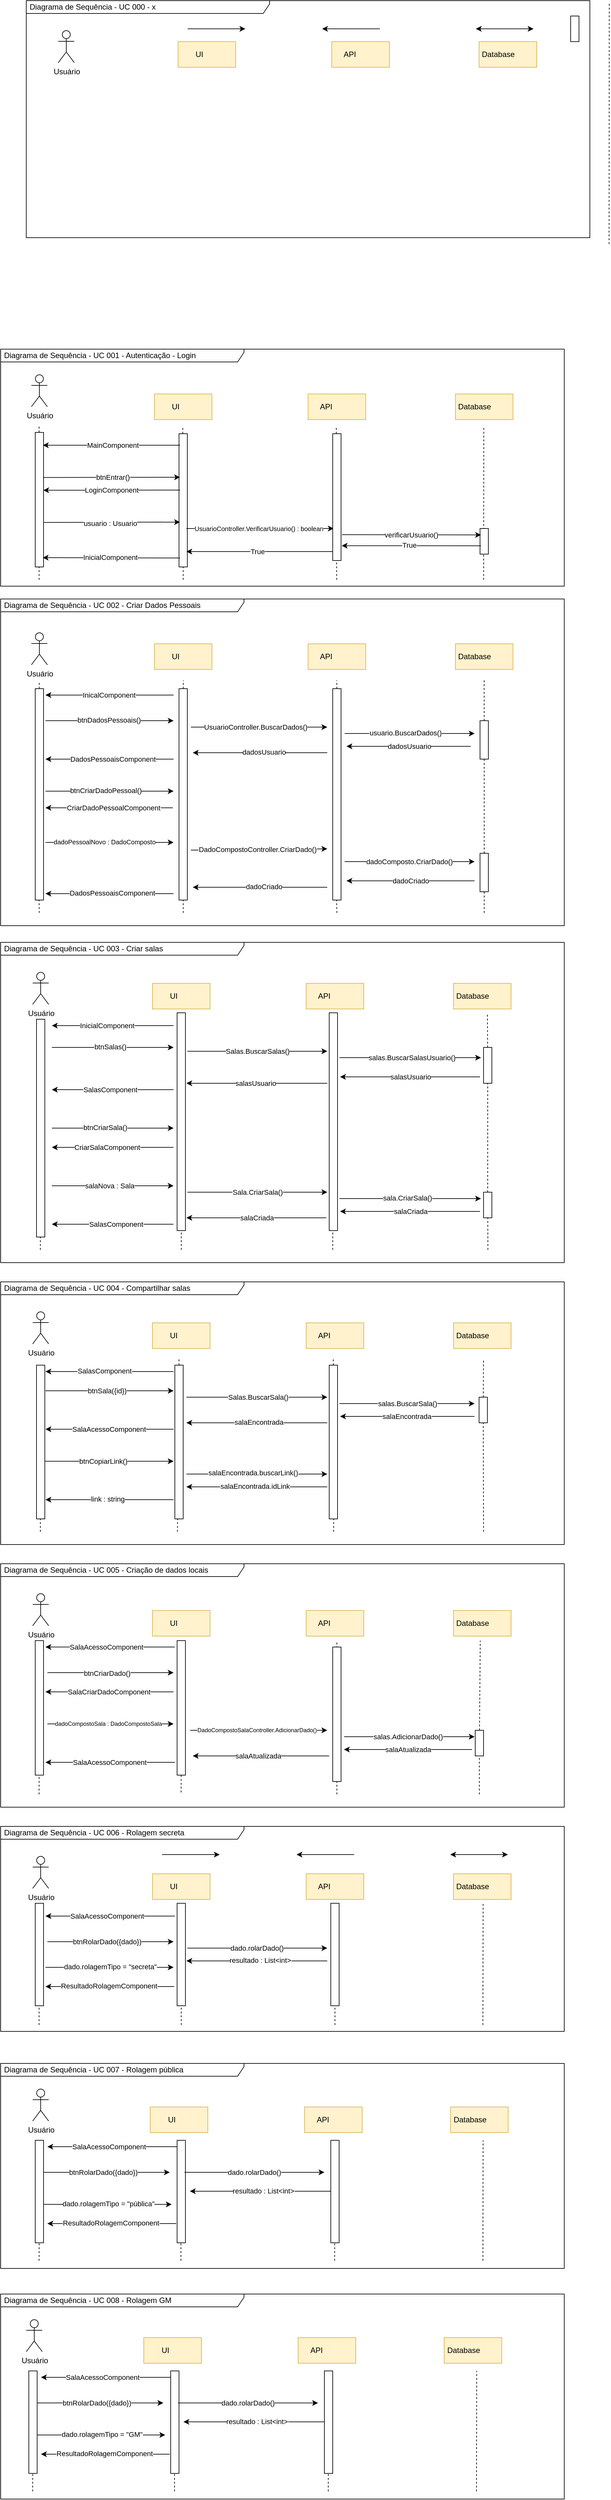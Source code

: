 <mxfile version="22.1.0" type="github">
  <diagram name="Página-1" id="hmyq0SNlBwSxyPervIQ8">
    <mxGraphModel dx="1434" dy="796" grid="1" gridSize="10" guides="1" tooltips="1" connect="1" arrows="1" fold="1" page="1" pageScale="1" pageWidth="1169" pageHeight="1654" math="0" shadow="0">
      <root>
        <mxCell id="0" />
        <mxCell id="1" parent="0" />
        <mxCell id="0YcJ_6f-sRovpcKizymR-53" value="" style="endArrow=none;dashed=1;html=1;rounded=0;movable=0;resizable=0;rotatable=0;deletable=0;editable=0;locked=1;connectable=0;" parent="1" edge="1">
          <mxGeometry width="50" height="50" relative="1" as="geometry">
            <mxPoint x="100" y="924" as="sourcePoint" />
            <mxPoint x="100.111" y="894" as="targetPoint" />
          </mxGeometry>
        </mxCell>
        <mxCell id="0YcJ_6f-sRovpcKizymR-55" value="" style="endArrow=none;dashed=1;html=1;rounded=0;movable=0;resizable=0;rotatable=0;deletable=0;editable=0;locked=1;connectable=0;" parent="1" edge="1">
          <mxGeometry width="50" height="50" relative="1" as="geometry">
            <mxPoint x="325" y="924" as="sourcePoint" />
            <mxPoint x="325" y="894" as="targetPoint" />
          </mxGeometry>
        </mxCell>
        <mxCell id="0YcJ_6f-sRovpcKizymR-14" value="" style="endArrow=none;dashed=1;html=1;rounded=0;exitX=0.857;exitY=0.973;exitDx=0;exitDy=0;exitPerimeter=0;movable=0;resizable=0;rotatable=0;deletable=0;editable=0;locked=1;connectable=0;" parent="1" source="0YcJ_6f-sRovpcKizymR-1" edge="1">
          <mxGeometry width="50" height="50" relative="1" as="geometry">
            <mxPoint x="794.7" y="1534" as="sourcePoint" />
            <mxPoint x="794.38" y="684" as="targetPoint" />
          </mxGeometry>
        </mxCell>
        <mxCell id="0YcJ_6f-sRovpcKizymR-57" value="" style="rounded=0;whiteSpace=wrap;html=1;movable=0;resizable=0;rotatable=0;deletable=0;editable=0;locked=1;connectable=0;" parent="1" vertex="1">
          <mxGeometry x="788.5" y="844" width="13" height="40" as="geometry" />
        </mxCell>
        <mxCell id="0YcJ_6f-sRovpcKizymR-54" value="" style="rounded=0;whiteSpace=wrap;html=1;movable=0;resizable=0;rotatable=0;deletable=0;editable=0;locked=1;connectable=0;" parent="1" vertex="1">
          <mxGeometry x="318.5" y="696" width="13" height="208" as="geometry" />
        </mxCell>
        <mxCell id="0YcJ_6f-sRovpcKizymR-52" value="" style="rounded=0;whiteSpace=wrap;html=1;movable=0;resizable=0;rotatable=0;deletable=0;editable=0;locked=1;connectable=0;" parent="1" vertex="1">
          <mxGeometry x="94" y="694" width="13" height="210" as="geometry" />
        </mxCell>
        <mxCell id="0YcJ_6f-sRovpcKizymR-1" value="&amp;nbsp;Diagrama de Sequência - UC 001 - Autenticação - Login" style="shape=umlFrame;whiteSpace=wrap;html=1;pointerEvents=0;horizontal=1;width=380;height=20;movable=0;resizable=0;rotatable=0;deletable=0;editable=0;locked=1;connectable=0;align=left;" parent="1" vertex="1">
          <mxGeometry x="40" y="564" width="880" height="370" as="geometry" />
        </mxCell>
        <mxCell id="0YcJ_6f-sRovpcKizymR-2" value="Usuário" style="shape=umlActor;verticalLabelPosition=bottom;verticalAlign=top;html=1;outlineConnect=0;movable=0;resizable=0;rotatable=0;deletable=0;editable=0;locked=1;connectable=0;" parent="1" vertex="1">
          <mxGeometry x="88" y="604" width="25" height="50" as="geometry" />
        </mxCell>
        <mxCell id="0YcJ_6f-sRovpcKizymR-7" value="" style="endArrow=none;dashed=1;html=1;rounded=0;movable=0;resizable=0;rotatable=0;deletable=0;editable=0;locked=1;connectable=0;" parent="1" source="0YcJ_6f-sRovpcKizymR-52" edge="1">
          <mxGeometry width="50" height="50" relative="1" as="geometry">
            <mxPoint x="100.32" y="1534" as="sourcePoint" />
            <mxPoint x="100" y="684" as="targetPoint" />
          </mxGeometry>
        </mxCell>
        <mxCell id="0YcJ_6f-sRovpcKizymR-9" value="UI&amp;nbsp; &amp;nbsp; &amp;nbsp; &amp;nbsp;" style="rounded=0;whiteSpace=wrap;html=1;fillColor=#fff2cc;strokeColor=#d6b656;movable=0;resizable=0;rotatable=0;deletable=0;editable=0;locked=1;connectable=0;" parent="1" vertex="1">
          <mxGeometry x="280" y="634" width="90" height="40" as="geometry" />
        </mxCell>
        <mxCell id="0YcJ_6f-sRovpcKizymR-10" value="API&amp;nbsp; &amp;nbsp; &amp;nbsp; &amp;nbsp; &amp;nbsp;&amp;nbsp;" style="rounded=0;whiteSpace=wrap;html=1;fillColor=#fff2cc;strokeColor=#d6b656;movable=0;resizable=0;rotatable=0;deletable=0;editable=0;locked=1;connectable=0;" parent="1" vertex="1">
          <mxGeometry x="520" y="634" width="90" height="40" as="geometry" />
        </mxCell>
        <mxCell id="0YcJ_6f-sRovpcKizymR-11" value="Database&amp;nbsp; &amp;nbsp; &amp;nbsp; &amp;nbsp; &amp;nbsp;" style="rounded=0;whiteSpace=wrap;html=1;fillColor=#fff2cc;strokeColor=#d6b656;movable=0;resizable=0;rotatable=0;deletable=0;editable=0;locked=1;connectable=0;" parent="1" vertex="1">
          <mxGeometry x="750" y="634" width="90" height="40" as="geometry" />
        </mxCell>
        <mxCell id="0YcJ_6f-sRovpcKizymR-12" value="" style="endArrow=none;dashed=1;html=1;rounded=0;movable=0;resizable=0;rotatable=0;deletable=0;editable=0;locked=1;connectable=0;" parent="1" source="0YcJ_6f-sRovpcKizymR-54" edge="1">
          <mxGeometry width="50" height="50" relative="1" as="geometry">
            <mxPoint x="324.7" y="1534" as="sourcePoint" />
            <mxPoint x="324.38" y="684" as="targetPoint" />
          </mxGeometry>
        </mxCell>
        <mxCell id="0YcJ_6f-sRovpcKizymR-13" value="" style="endArrow=none;dashed=1;html=1;rounded=0;movable=0;resizable=0;rotatable=0;deletable=0;editable=0;locked=1;connectable=0;" parent="1" edge="1">
          <mxGeometry width="50" height="50" relative="1" as="geometry">
            <mxPoint x="564.69" y="924" as="sourcePoint" />
            <mxPoint x="564" y="684" as="targetPoint" />
          </mxGeometry>
        </mxCell>
        <mxCell id="0YcJ_6f-sRovpcKizymR-15" value="" style="endArrow=none;html=1;rounded=0;startArrow=classic;startFill=1;endFill=0;exitX=0.923;exitY=0.095;exitDx=0;exitDy=0;exitPerimeter=0;movable=0;resizable=0;rotatable=0;deletable=0;editable=0;locked=1;connectable=0;" parent="1" source="0YcJ_6f-sRovpcKizymR-52" edge="1">
          <mxGeometry width="50" height="50" relative="1" as="geometry">
            <mxPoint x="110" y="714" as="sourcePoint" />
            <mxPoint x="320" y="714" as="targetPoint" />
          </mxGeometry>
        </mxCell>
        <mxCell id="0YcJ_6f-sRovpcKizymR-16" value="MainComponent" style="edgeLabel;html=1;align=center;verticalAlign=middle;resizable=0;points=[];movable=0;rotatable=0;deletable=0;editable=0;locked=1;connectable=0;" parent="0YcJ_6f-sRovpcKizymR-15" vertex="1" connectable="0">
          <mxGeometry x="0.016" relative="1" as="geometry">
            <mxPoint as="offset" />
          </mxGeometry>
        </mxCell>
        <mxCell id="0YcJ_6f-sRovpcKizymR-17" value="" style="endArrow=classic;html=1;rounded=0;" parent="1" edge="1">
          <mxGeometry width="50" height="50" relative="1" as="geometry">
            <mxPoint x="332" y="64" as="sourcePoint" />
            <mxPoint x="422" y="64" as="targetPoint" />
          </mxGeometry>
        </mxCell>
        <mxCell id="0YcJ_6f-sRovpcKizymR-18" value="" style="endArrow=classic;html=1;rounded=0;exitX=0.945;exitY=0.335;exitDx=0;exitDy=0;exitPerimeter=0;movable=0;resizable=0;rotatable=0;deletable=0;editable=0;locked=1;connectable=0;" parent="1" source="0YcJ_6f-sRovpcKizymR-52" edge="1">
          <mxGeometry width="50" height="50" relative="1" as="geometry">
            <mxPoint x="110" y="764" as="sourcePoint" />
            <mxPoint x="320" y="764" as="targetPoint" />
          </mxGeometry>
        </mxCell>
        <mxCell id="0YcJ_6f-sRovpcKizymR-19" value="btnEntrar()" style="edgeLabel;html=1;align=center;verticalAlign=middle;resizable=0;points=[];movable=0;rotatable=0;deletable=0;editable=0;locked=1;connectable=0;" parent="0YcJ_6f-sRovpcKizymR-18" vertex="1" connectable="0">
          <mxGeometry x="-0.166" y="2" relative="1" as="geometry">
            <mxPoint x="19" y="2" as="offset" />
          </mxGeometry>
        </mxCell>
        <mxCell id="0YcJ_6f-sRovpcKizymR-20" value="" style="endArrow=none;html=1;rounded=0;startArrow=classic;startFill=1;endFill=0;" parent="1" edge="1">
          <mxGeometry width="50" height="50" relative="1" as="geometry">
            <mxPoint x="542" y="64" as="sourcePoint" />
            <mxPoint x="632" y="64" as="targetPoint" />
          </mxGeometry>
        </mxCell>
        <mxCell id="0YcJ_6f-sRovpcKizymR-21" value="" style="endArrow=classic;html=1;rounded=0;startArrow=classic;startFill=1;endFill=1;" parent="1" edge="1">
          <mxGeometry width="50" height="50" relative="1" as="geometry">
            <mxPoint x="782" y="64" as="sourcePoint" />
            <mxPoint x="872" y="64" as="targetPoint" />
          </mxGeometry>
        </mxCell>
        <mxCell id="0YcJ_6f-sRovpcKizymR-22" value="" style="endArrow=none;html=1;rounded=0;startArrow=classic;startFill=1;endFill=0;exitX=0.967;exitY=0.43;exitDx=0;exitDy=0;exitPerimeter=0;movable=0;resizable=0;rotatable=0;deletable=0;editable=0;locked=1;connectable=0;" parent="1" source="0YcJ_6f-sRovpcKizymR-52" edge="1">
          <mxGeometry width="50" height="50" relative="1" as="geometry">
            <mxPoint x="110" y="784" as="sourcePoint" />
            <mxPoint x="320" y="784" as="targetPoint" />
          </mxGeometry>
        </mxCell>
        <mxCell id="0YcJ_6f-sRovpcKizymR-23" value="&lt;font style=&quot;font-size: 11px;&quot;&gt;LoginComponent&lt;/font&gt;" style="edgeLabel;html=1;align=center;verticalAlign=middle;resizable=0;points=[];fontSize=11;movable=0;rotatable=0;deletable=0;editable=0;locked=1;connectable=0;" parent="0YcJ_6f-sRovpcKizymR-22" vertex="1" connectable="0">
          <mxGeometry x="-0.004" relative="1" as="geometry">
            <mxPoint as="offset" />
          </mxGeometry>
        </mxCell>
        <mxCell id="0YcJ_6f-sRovpcKizymR-24" value="" style="shape=image;verticalLabelPosition=bottom;labelBackgroundColor=default;verticalAlign=top;aspect=fixed;imageAspect=0;image=https://static-00.iconduck.com/assets.00/file-type-angular-icon-1907x2048-tobdkjt1.png;movable=0;resizable=0;rotatable=0;deletable=0;editable=0;locked=1;connectable=0;" parent="1" vertex="1">
          <mxGeometry x="330" y="639" width="27.93" height="30" as="geometry" />
        </mxCell>
        <mxCell id="0YcJ_6f-sRovpcKizymR-25" value="" style="shape=image;verticalLabelPosition=bottom;labelBackgroundColor=default;verticalAlign=top;aspect=fixed;imageAspect=0;image=https://static-00.iconduck.com/assets.00/c-sharp-c-icon-1822x2048-wuf3ijab.png;movable=0;resizable=0;rotatable=0;deletable=0;editable=0;locked=1;connectable=0;" parent="1" vertex="1">
          <mxGeometry x="569" y="636.78" width="30.65" height="34.44" as="geometry" />
        </mxCell>
        <mxCell id="0YcJ_6f-sRovpcKizymR-26" value="" style="shape=image;verticalLabelPosition=bottom;labelBackgroundColor=default;verticalAlign=top;aspect=fixed;imageAspect=0;image=https://upload.wikimedia.org/wikipedia/commons/thumb/9/97/Sqlite-square-icon.svg/1200px-Sqlite-square-icon.svg.png;movable=0;resizable=0;rotatable=0;deletable=0;editable=0;locked=1;connectable=0;" parent="1" vertex="1">
          <mxGeometry x="807" y="639" width="30" height="30" as="geometry" />
        </mxCell>
        <mxCell id="0YcJ_6f-sRovpcKizymR-27" value="UI&amp;nbsp; &amp;nbsp; &amp;nbsp; &amp;nbsp;" style="rounded=0;whiteSpace=wrap;html=1;fillColor=#fff2cc;strokeColor=#d6b656;" parent="1" vertex="1">
          <mxGeometry x="317" y="84" width="90" height="40" as="geometry" />
        </mxCell>
        <mxCell id="0YcJ_6f-sRovpcKizymR-28" value="API&amp;nbsp; &amp;nbsp; &amp;nbsp; &amp;nbsp; &amp;nbsp;&amp;nbsp;" style="rounded=0;whiteSpace=wrap;html=1;fillColor=#fff2cc;strokeColor=#d6b656;" parent="1" vertex="1">
          <mxGeometry x="557" y="84" width="90" height="40" as="geometry" />
        </mxCell>
        <mxCell id="0YcJ_6f-sRovpcKizymR-29" value="Database&amp;nbsp; &amp;nbsp; &amp;nbsp; &amp;nbsp; &amp;nbsp;" style="rounded=0;whiteSpace=wrap;html=1;fillColor=#fff2cc;strokeColor=#d6b656;" parent="1" vertex="1">
          <mxGeometry x="787" y="84" width="90" height="40" as="geometry" />
        </mxCell>
        <mxCell id="0YcJ_6f-sRovpcKizymR-30" value="" style="shape=image;verticalLabelPosition=bottom;labelBackgroundColor=default;verticalAlign=top;aspect=fixed;imageAspect=0;image=https://static-00.iconduck.com/assets.00/file-type-angular-icon-1907x2048-tobdkjt1.png;" parent="1" vertex="1">
          <mxGeometry x="367" y="89" width="27.93" height="30" as="geometry" />
        </mxCell>
        <mxCell id="0YcJ_6f-sRovpcKizymR-31" value="" style="shape=image;verticalLabelPosition=bottom;labelBackgroundColor=default;verticalAlign=top;aspect=fixed;imageAspect=0;image=https://static-00.iconduck.com/assets.00/c-sharp-c-icon-1822x2048-wuf3ijab.png;" parent="1" vertex="1">
          <mxGeometry x="606" y="86.78" width="30.65" height="34.44" as="geometry" />
        </mxCell>
        <mxCell id="0YcJ_6f-sRovpcKizymR-32" value="" style="shape=image;verticalLabelPosition=bottom;labelBackgroundColor=default;verticalAlign=top;aspect=fixed;imageAspect=0;image=https://upload.wikimedia.org/wikipedia/commons/thumb/9/97/Sqlite-square-icon.svg/1200px-Sqlite-square-icon.svg.png;" parent="1" vertex="1">
          <mxGeometry x="844" y="89" width="30" height="30" as="geometry" />
        </mxCell>
        <mxCell id="0YcJ_6f-sRovpcKizymR-36" value="" style="endArrow=classic;html=1;rounded=0;exitX=1.055;exitY=0.669;exitDx=0;exitDy=0;exitPerimeter=0;movable=0;resizable=0;rotatable=0;deletable=0;editable=0;locked=1;connectable=0;" parent="1" source="0YcJ_6f-sRovpcKizymR-52" edge="1">
          <mxGeometry width="50" height="50" relative="1" as="geometry">
            <mxPoint x="110" y="834" as="sourcePoint" />
            <mxPoint x="320" y="834" as="targetPoint" />
          </mxGeometry>
        </mxCell>
        <mxCell id="0YcJ_6f-sRovpcKizymR-38" value="usuario : Usuario" style="edgeLabel;html=1;align=center;verticalAlign=middle;resizable=0;points=[];movable=0;rotatable=0;deletable=0;editable=0;locked=1;connectable=0;" parent="0YcJ_6f-sRovpcKizymR-36" vertex="1" connectable="0">
          <mxGeometry x="-0.023" y="-1" relative="1" as="geometry">
            <mxPoint as="offset" />
          </mxGeometry>
        </mxCell>
        <mxCell id="0YcJ_6f-sRovpcKizymR-41" value="" style="endArrow=none;html=1;rounded=0;startArrow=classic;startFill=1;endFill=0;movable=0;resizable=0;rotatable=0;deletable=0;editable=0;locked=1;connectable=0;" parent="1" edge="1">
          <mxGeometry width="50" height="50" relative="1" as="geometry">
            <mxPoint x="330" y="880" as="sourcePoint" />
            <mxPoint x="560" y="880" as="targetPoint" />
          </mxGeometry>
        </mxCell>
        <mxCell id="0YcJ_6f-sRovpcKizymR-42" value="True" style="edgeLabel;html=1;align=center;verticalAlign=middle;resizable=0;points=[];movable=0;rotatable=0;deletable=0;editable=0;locked=1;connectable=0;" parent="0YcJ_6f-sRovpcKizymR-41" vertex="1" connectable="0">
          <mxGeometry x="-0.091" y="-2" relative="1" as="geometry">
            <mxPoint x="6" y="-2" as="offset" />
          </mxGeometry>
        </mxCell>
        <mxCell id="0YcJ_6f-sRovpcKizymR-43" value="" style="endArrow=none;html=1;rounded=0;startArrow=classic;startFill=1;endFill=0;exitX=0.901;exitY=0.931;exitDx=0;exitDy=0;exitPerimeter=0;movable=0;resizable=0;rotatable=0;deletable=0;editable=0;locked=1;connectable=0;" parent="1" source="0YcJ_6f-sRovpcKizymR-52" edge="1">
          <mxGeometry width="50" height="50" relative="1" as="geometry">
            <mxPoint x="99" y="890" as="sourcePoint" />
            <mxPoint x="320" y="890" as="targetPoint" />
          </mxGeometry>
        </mxCell>
        <mxCell id="0YcJ_6f-sRovpcKizymR-44" value="InicialComponent" style="edgeLabel;html=1;align=center;verticalAlign=middle;resizable=0;points=[];movable=0;rotatable=0;deletable=0;editable=0;locked=1;connectable=0;" parent="0YcJ_6f-sRovpcKizymR-43" vertex="1" connectable="0">
          <mxGeometry x="-0.127" y="-1" relative="1" as="geometry">
            <mxPoint x="12" y="-2" as="offset" />
          </mxGeometry>
        </mxCell>
        <mxCell id="0YcJ_6f-sRovpcKizymR-45" value="" style="endArrow=classic;html=1;rounded=0;exitX=1.118;exitY=0.327;exitDx=0;exitDy=0;exitPerimeter=0;movable=0;resizable=0;rotatable=0;deletable=0;editable=0;locked=1;connectable=0;" parent="1" edge="1">
          <mxGeometry width="50" height="50" relative="1" as="geometry">
            <mxPoint x="573.034" y="853.62" as="sourcePoint" />
            <mxPoint x="790" y="854" as="targetPoint" />
          </mxGeometry>
        </mxCell>
        <mxCell id="0YcJ_6f-sRovpcKizymR-46" value="&lt;font style=&quot;font-size: 11px;&quot;&gt;verificarUsuario()&lt;/font&gt;" style="edgeLabel;html=1;align=center;verticalAlign=middle;resizable=0;points=[];fontSize=11;movable=0;rotatable=0;deletable=0;editable=0;locked=1;connectable=0;" parent="0YcJ_6f-sRovpcKizymR-45" vertex="1" connectable="0">
          <mxGeometry x="-0.158" y="-1" relative="1" as="geometry">
            <mxPoint x="16" y="-1" as="offset" />
          </mxGeometry>
        </mxCell>
        <mxCell id="0YcJ_6f-sRovpcKizymR-47" value="" style="endArrow=none;html=1;rounded=0;startArrow=classic;startFill=1;endFill=0;exitX=1.08;exitY=0.614;exitDx=0;exitDy=0;exitPerimeter=0;movable=0;resizable=0;rotatable=0;deletable=0;editable=0;locked=1;connectable=0;" parent="1" edge="1">
          <mxGeometry width="50" height="50" relative="1" as="geometry">
            <mxPoint x="572.54" y="870.84" as="sourcePoint" />
            <mxPoint x="790" y="871" as="targetPoint" />
          </mxGeometry>
        </mxCell>
        <mxCell id="0YcJ_6f-sRovpcKizymR-48" value="True" style="edgeLabel;html=1;align=center;verticalAlign=middle;resizable=0;points=[];movable=0;rotatable=0;deletable=0;editable=0;locked=1;connectable=0;" parent="0YcJ_6f-sRovpcKizymR-47" vertex="1" connectable="0">
          <mxGeometry x="-0.091" y="-2" relative="1" as="geometry">
            <mxPoint x="6" y="-3" as="offset" />
          </mxGeometry>
        </mxCell>
        <mxCell id="0YcJ_6f-sRovpcKizymR-39" value="" style="endArrow=classic;html=1;rounded=0;movable=0;resizable=0;rotatable=0;deletable=0;editable=0;locked=1;connectable=0;" parent="1" edge="1">
          <mxGeometry width="50" height="50" relative="1" as="geometry">
            <mxPoint x="330" y="844" as="sourcePoint" />
            <mxPoint x="560" y="844" as="targetPoint" />
          </mxGeometry>
        </mxCell>
        <mxCell id="0YcJ_6f-sRovpcKizymR-40" value="&lt;font style=&quot;font-size: 10px;&quot;&gt;UsuarioController.VerificarUsuario() : boolean&lt;/font&gt;" style="edgeLabel;html=1;align=center;verticalAlign=middle;resizable=0;points=[];movable=0;rotatable=0;deletable=0;editable=0;locked=1;connectable=0;" parent="0YcJ_6f-sRovpcKizymR-39" vertex="1" connectable="0">
          <mxGeometry x="-0.158" y="-1" relative="1" as="geometry">
            <mxPoint x="16" y="-1" as="offset" />
          </mxGeometry>
        </mxCell>
        <mxCell id="0YcJ_6f-sRovpcKizymR-58" value="" style="endArrow=none;dashed=1;html=1;rounded=0;" parent="1" edge="1">
          <mxGeometry width="50" height="50" relative="1" as="geometry">
            <mxPoint x="990" y="400" as="sourcePoint" />
            <mxPoint x="990.291" y="24" as="targetPoint" />
          </mxGeometry>
        </mxCell>
        <mxCell id="0YcJ_6f-sRovpcKizymR-59" value="&amp;nbsp;Diagrama de Sequência - UC 002 - Criar Dados Pessoais" style="shape=umlFrame;whiteSpace=wrap;html=1;pointerEvents=0;horizontal=1;width=380;height=20;movable=0;resizable=0;rotatable=0;deletable=0;editable=0;locked=1;connectable=0;align=left;" parent="1" vertex="1">
          <mxGeometry x="40" y="954" width="880" height="510" as="geometry" />
        </mxCell>
        <mxCell id="0YcJ_6f-sRovpcKizymR-97" value="Usuário" style="shape=umlActor;verticalLabelPosition=bottom;verticalAlign=top;html=1;outlineConnect=0;movable=1;resizable=1;rotatable=1;deletable=1;editable=1;locked=0;connectable=1;" parent="1" vertex="1">
          <mxGeometry x="130" y="66.78" width="25" height="50" as="geometry" />
        </mxCell>
        <mxCell id="0YcJ_6f-sRovpcKizymR-101" value="UI&amp;nbsp; &amp;nbsp; &amp;nbsp; &amp;nbsp;" style="rounded=0;whiteSpace=wrap;html=1;fillColor=#fff2cc;strokeColor=#d6b656;movable=0;resizable=0;rotatable=0;deletable=0;editable=0;locked=1;connectable=0;" parent="1" vertex="1">
          <mxGeometry x="280" y="1024" width="90" height="40" as="geometry" />
        </mxCell>
        <mxCell id="0YcJ_6f-sRovpcKizymR-102" value="API&amp;nbsp; &amp;nbsp; &amp;nbsp; &amp;nbsp; &amp;nbsp;&amp;nbsp;" style="rounded=0;whiteSpace=wrap;html=1;fillColor=#fff2cc;strokeColor=#d6b656;movable=0;resizable=0;rotatable=0;deletable=0;editable=0;locked=1;connectable=0;" parent="1" vertex="1">
          <mxGeometry x="520" y="1024" width="90" height="40" as="geometry" />
        </mxCell>
        <mxCell id="0YcJ_6f-sRovpcKizymR-103" value="Database&amp;nbsp; &amp;nbsp; &amp;nbsp; &amp;nbsp; &amp;nbsp;" style="rounded=0;whiteSpace=wrap;html=1;fillColor=#fff2cc;strokeColor=#d6b656;movable=0;resizable=0;rotatable=0;deletable=0;editable=0;locked=1;connectable=0;" parent="1" vertex="1">
          <mxGeometry x="750" y="1024" width="90" height="40" as="geometry" />
        </mxCell>
        <mxCell id="0YcJ_6f-sRovpcKizymR-104" value="" style="shape=image;verticalLabelPosition=bottom;labelBackgroundColor=default;verticalAlign=top;aspect=fixed;imageAspect=0;image=https://static-00.iconduck.com/assets.00/file-type-angular-icon-1907x2048-tobdkjt1.png;movable=0;resizable=0;rotatable=0;deletable=0;editable=0;locked=1;connectable=0;" parent="1" vertex="1">
          <mxGeometry x="330" y="1029" width="27.93" height="30" as="geometry" />
        </mxCell>
        <mxCell id="0YcJ_6f-sRovpcKizymR-105" value="" style="shape=image;verticalLabelPosition=bottom;labelBackgroundColor=default;verticalAlign=top;aspect=fixed;imageAspect=0;image=https://static-00.iconduck.com/assets.00/c-sharp-c-icon-1822x2048-wuf3ijab.png;movable=0;resizable=0;rotatable=0;deletable=0;editable=0;locked=1;connectable=0;" parent="1" vertex="1">
          <mxGeometry x="569" y="1026.78" width="30.65" height="34.44" as="geometry" />
        </mxCell>
        <mxCell id="0YcJ_6f-sRovpcKizymR-106" value="" style="shape=image;verticalLabelPosition=bottom;labelBackgroundColor=default;verticalAlign=top;aspect=fixed;imageAspect=0;image=https://upload.wikimedia.org/wikipedia/commons/thumb/9/97/Sqlite-square-icon.svg/1200px-Sqlite-square-icon.svg.png;movable=0;resizable=0;rotatable=0;deletable=0;editable=0;locked=1;connectable=0;" parent="1" vertex="1">
          <mxGeometry x="807" y="1029" width="30" height="30" as="geometry" />
        </mxCell>
        <mxCell id="0YcJ_6f-sRovpcKizymR-107" value="Usuário" style="shape=umlActor;verticalLabelPosition=bottom;verticalAlign=top;html=1;outlineConnect=0;movable=0;resizable=0;rotatable=0;deletable=0;editable=0;locked=1;connectable=0;" parent="1" vertex="1">
          <mxGeometry x="88" y="1006.78" width="25" height="50" as="geometry" />
        </mxCell>
        <mxCell id="0YcJ_6f-sRovpcKizymR-108" value="" style="endArrow=none;dashed=1;html=1;rounded=0;movable=0;resizable=0;rotatable=0;deletable=0;editable=0;locked=1;connectable=0;" parent="1" source="0YcJ_6f-sRovpcKizymR-146" edge="1">
          <mxGeometry width="50" height="50" relative="1" as="geometry">
            <mxPoint x="100" y="1624" as="sourcePoint" />
            <mxPoint x="100.291" y="1084" as="targetPoint" />
          </mxGeometry>
        </mxCell>
        <mxCell id="0YcJ_6f-sRovpcKizymR-109" value="" style="endArrow=none;dashed=1;html=1;rounded=0;fontStyle=1;movable=0;resizable=0;rotatable=0;deletable=0;editable=0;locked=1;connectable=0;" parent="1" source="0YcJ_6f-sRovpcKizymR-148" edge="1">
          <mxGeometry width="50" height="50" relative="1" as="geometry">
            <mxPoint x="324.93" y="1621" as="sourcePoint" />
            <mxPoint x="325.221" y="1081" as="targetPoint" />
          </mxGeometry>
        </mxCell>
        <mxCell id="0YcJ_6f-sRovpcKizymR-110" value="" style="endArrow=none;dashed=1;html=1;rounded=0;movable=0;resizable=0;rotatable=0;deletable=0;editable=0;locked=1;connectable=0;" parent="1" source="0YcJ_6f-sRovpcKizymR-150" edge="1">
          <mxGeometry width="50" height="50" relative="1" as="geometry">
            <mxPoint x="564.6" y="1621" as="sourcePoint" />
            <mxPoint x="564.891" y="1081" as="targetPoint" />
          </mxGeometry>
        </mxCell>
        <mxCell id="0YcJ_6f-sRovpcKizymR-111" value="" style="endArrow=none;dashed=1;html=1;rounded=0;movable=0;resizable=0;rotatable=0;deletable=0;editable=0;locked=1;connectable=0;" parent="1" source="0YcJ_6f-sRovpcKizymR-152" edge="1">
          <mxGeometry width="50" height="50" relative="1" as="geometry">
            <mxPoint x="794.6" y="1621" as="sourcePoint" />
            <mxPoint x="794.891" y="1081" as="targetPoint" />
          </mxGeometry>
        </mxCell>
        <mxCell id="0YcJ_6f-sRovpcKizymR-113" value="" style="endArrow=none;html=1;rounded=0;startArrow=classic;startFill=1;endFill=0;movable=0;resizable=0;rotatable=0;deletable=0;editable=0;locked=1;connectable=0;" parent="1" edge="1">
          <mxGeometry width="50" height="50" relative="1" as="geometry">
            <mxPoint x="110" y="1104" as="sourcePoint" />
            <mxPoint x="310" y="1104" as="targetPoint" />
          </mxGeometry>
        </mxCell>
        <mxCell id="0YcJ_6f-sRovpcKizymR-114" value="InicalComponent" style="edgeLabel;html=1;align=center;verticalAlign=middle;resizable=0;points=[];movable=0;rotatable=0;deletable=0;editable=0;locked=1;connectable=0;" parent="0YcJ_6f-sRovpcKizymR-113" vertex="1" connectable="0">
          <mxGeometry x="-0.011" relative="1" as="geometry">
            <mxPoint as="offset" />
          </mxGeometry>
        </mxCell>
        <mxCell id="0YcJ_6f-sRovpcKizymR-115" value="" style="endArrow=classic;html=1;rounded=0;movable=0;resizable=0;rotatable=0;deletable=0;editable=0;locked=1;connectable=0;" parent="1" edge="1">
          <mxGeometry width="50" height="50" relative="1" as="geometry">
            <mxPoint x="110" y="1144" as="sourcePoint" />
            <mxPoint x="310" y="1144" as="targetPoint" />
            <Array as="points">
              <mxPoint x="160" y="1144" />
            </Array>
          </mxGeometry>
        </mxCell>
        <mxCell id="0YcJ_6f-sRovpcKizymR-116" value="btnDadosPessoais()" style="edgeLabel;html=1;align=center;verticalAlign=middle;resizable=0;points=[];movable=0;rotatable=0;deletable=0;editable=0;locked=1;connectable=0;" parent="0YcJ_6f-sRovpcKizymR-115" vertex="1" connectable="0">
          <mxGeometry x="-0.018" y="-1" relative="1" as="geometry">
            <mxPoint x="1" y="-2" as="offset" />
          </mxGeometry>
        </mxCell>
        <mxCell id="0YcJ_6f-sRovpcKizymR-117" value="" style="endArrow=classic;html=1;rounded=0;movable=0;resizable=0;rotatable=0;deletable=0;editable=0;locked=1;connectable=0;" parent="1" edge="1">
          <mxGeometry width="50" height="50" relative="1" as="geometry">
            <mxPoint x="337" y="1154" as="sourcePoint" />
            <mxPoint x="550" y="1154" as="targetPoint" />
            <Array as="points">
              <mxPoint x="377" y="1154" />
            </Array>
          </mxGeometry>
        </mxCell>
        <mxCell id="0YcJ_6f-sRovpcKizymR-118" value="UsuarioController.BuscarDados()" style="edgeLabel;html=1;align=center;verticalAlign=middle;resizable=0;points=[];movable=0;rotatable=0;deletable=0;editable=0;locked=1;connectable=0;" parent="0YcJ_6f-sRovpcKizymR-117" vertex="1" connectable="0">
          <mxGeometry x="-0.052" y="-1" relative="1" as="geometry">
            <mxPoint y="-1" as="offset" />
          </mxGeometry>
        </mxCell>
        <mxCell id="0YcJ_6f-sRovpcKizymR-119" value="" style="endArrow=classic;html=1;rounded=0;movable=0;resizable=0;rotatable=0;deletable=0;editable=0;locked=1;connectable=0;" parent="1" edge="1">
          <mxGeometry width="50" height="50" relative="1" as="geometry">
            <mxPoint x="577" y="1164" as="sourcePoint" />
            <mxPoint x="780" y="1164" as="targetPoint" />
            <Array as="points">
              <mxPoint x="617" y="1164" />
            </Array>
          </mxGeometry>
        </mxCell>
        <mxCell id="0YcJ_6f-sRovpcKizymR-120" value="usuario.BuscarDados()" style="edgeLabel;html=1;align=center;verticalAlign=middle;resizable=0;points=[];movable=0;rotatable=0;deletable=0;editable=0;locked=1;connectable=0;" parent="0YcJ_6f-sRovpcKizymR-119" vertex="1" connectable="0">
          <mxGeometry x="-0.071" y="1" relative="1" as="geometry">
            <mxPoint as="offset" />
          </mxGeometry>
        </mxCell>
        <mxCell id="0YcJ_6f-sRovpcKizymR-121" value="" style="endArrow=none;html=1;rounded=0;startArrow=classic;startFill=1;endFill=0;movable=0;resizable=0;rotatable=0;deletable=0;editable=0;locked=1;connectable=0;" parent="1" edge="1">
          <mxGeometry width="50" height="50" relative="1" as="geometry">
            <mxPoint x="580" y="1184" as="sourcePoint" />
            <mxPoint x="774" y="1184" as="targetPoint" />
          </mxGeometry>
        </mxCell>
        <mxCell id="0YcJ_6f-sRovpcKizymR-122" value="dadosUsuario" style="edgeLabel;html=1;align=center;verticalAlign=middle;resizable=0;points=[];movable=0;rotatable=0;deletable=0;editable=0;locked=1;connectable=0;" parent="0YcJ_6f-sRovpcKizymR-121" vertex="1" connectable="0">
          <mxGeometry x="0.003" relative="1" as="geometry">
            <mxPoint as="offset" />
          </mxGeometry>
        </mxCell>
        <mxCell id="0YcJ_6f-sRovpcKizymR-123" value="" style="endArrow=none;html=1;rounded=0;startArrow=classic;startFill=1;endFill=0;movable=0;resizable=0;rotatable=0;deletable=0;editable=0;locked=1;connectable=0;" parent="1" edge="1">
          <mxGeometry width="50" height="50" relative="1" as="geometry">
            <mxPoint x="340" y="1194" as="sourcePoint" />
            <mxPoint x="550" y="1194" as="targetPoint" />
          </mxGeometry>
        </mxCell>
        <mxCell id="0YcJ_6f-sRovpcKizymR-124" value="dadosUsuario" style="edgeLabel;html=1;align=center;verticalAlign=middle;resizable=0;points=[];movable=0;rotatable=0;deletable=0;editable=0;locked=1;connectable=0;" parent="0YcJ_6f-sRovpcKizymR-123" vertex="1" connectable="0">
          <mxGeometry x="-0.092" y="1" relative="1" as="geometry">
            <mxPoint x="15" as="offset" />
          </mxGeometry>
        </mxCell>
        <mxCell id="0YcJ_6f-sRovpcKizymR-126" value="" style="endArrow=none;html=1;rounded=0;startArrow=classic;startFill=1;endFill=0;movable=0;resizable=0;rotatable=0;deletable=0;editable=0;locked=1;connectable=0;" parent="1" edge="1">
          <mxGeometry width="50" height="50" relative="1" as="geometry">
            <mxPoint x="110" y="1204" as="sourcePoint" />
            <mxPoint x="310" y="1204" as="targetPoint" />
          </mxGeometry>
        </mxCell>
        <mxCell id="0YcJ_6f-sRovpcKizymR-127" value="DadosPessoaisComponent" style="edgeLabel;html=1;align=center;verticalAlign=middle;resizable=0;points=[];movable=0;rotatable=0;deletable=0;editable=0;locked=1;connectable=0;" parent="0YcJ_6f-sRovpcKizymR-126" vertex="1" connectable="0">
          <mxGeometry x="-0.137" relative="1" as="geometry">
            <mxPoint x="18" as="offset" />
          </mxGeometry>
        </mxCell>
        <mxCell id="0YcJ_6f-sRovpcKizymR-128" value="" style="endArrow=classic;html=1;rounded=0;movable=0;resizable=0;rotatable=0;deletable=0;editable=0;locked=1;connectable=0;" parent="1" edge="1">
          <mxGeometry width="50" height="50" relative="1" as="geometry">
            <mxPoint x="110" y="1254" as="sourcePoint" />
            <mxPoint x="310" y="1254" as="targetPoint" />
            <Array as="points">
              <mxPoint x="160" y="1254" />
            </Array>
          </mxGeometry>
        </mxCell>
        <mxCell id="0YcJ_6f-sRovpcKizymR-129" value="btnCriarDadoPessoal()" style="edgeLabel;html=1;align=center;verticalAlign=middle;resizable=0;points=[];movable=0;rotatable=0;deletable=0;editable=0;locked=1;connectable=0;" parent="0YcJ_6f-sRovpcKizymR-128" vertex="1" connectable="0">
          <mxGeometry x="-0.151" y="1" relative="1" as="geometry">
            <mxPoint x="9" as="offset" />
          </mxGeometry>
        </mxCell>
        <mxCell id="0YcJ_6f-sRovpcKizymR-131" value="" style="endArrow=none;html=1;rounded=0;startArrow=classic;startFill=1;endFill=0;movable=0;resizable=0;rotatable=0;deletable=0;editable=0;locked=1;connectable=0;" parent="1" edge="1">
          <mxGeometry width="50" height="50" relative="1" as="geometry">
            <mxPoint x="110" y="1280" as="sourcePoint" />
            <mxPoint x="309" y="1280" as="targetPoint" />
          </mxGeometry>
        </mxCell>
        <mxCell id="0YcJ_6f-sRovpcKizymR-132" value="CriarDadoPessoalComponent" style="edgeLabel;html=1;align=center;verticalAlign=middle;resizable=0;points=[];movable=0;rotatable=0;deletable=0;editable=0;locked=1;connectable=0;" parent="0YcJ_6f-sRovpcKizymR-131" vertex="1" connectable="0">
          <mxGeometry x="-0.042" relative="1" as="geometry">
            <mxPoint x="10" as="offset" />
          </mxGeometry>
        </mxCell>
        <mxCell id="0YcJ_6f-sRovpcKizymR-133" value="" style="endArrow=classic;html=1;rounded=0;movable=0;resizable=0;rotatable=0;deletable=0;editable=0;locked=1;connectable=0;" parent="1" edge="1">
          <mxGeometry width="50" height="50" relative="1" as="geometry">
            <mxPoint x="110" y="1334" as="sourcePoint" />
            <mxPoint x="310" y="1334" as="targetPoint" />
            <Array as="points">
              <mxPoint x="160" y="1334" />
            </Array>
          </mxGeometry>
        </mxCell>
        <mxCell id="0YcJ_6f-sRovpcKizymR-134" value="dadoPessoalNovo : DadoComposto" style="edgeLabel;html=1;align=center;verticalAlign=middle;resizable=0;points=[];movable=0;rotatable=0;deletable=0;editable=0;locked=1;connectable=0;fontSize=10;" parent="0YcJ_6f-sRovpcKizymR-133" vertex="1" connectable="0">
          <mxGeometry x="-0.109" y="3" relative="1" as="geometry">
            <mxPoint x="3" y="2" as="offset" />
          </mxGeometry>
        </mxCell>
        <mxCell id="0YcJ_6f-sRovpcKizymR-135" value="" style="endArrow=classic;html=1;rounded=0;movable=0;resizable=0;rotatable=0;deletable=0;editable=0;locked=1;connectable=0;" parent="1" edge="1">
          <mxGeometry width="50" height="50" relative="1" as="geometry">
            <mxPoint x="337" y="1346" as="sourcePoint" />
            <mxPoint x="550" y="1344" as="targetPoint" />
            <Array as="points">
              <mxPoint x="377" y="1346" />
            </Array>
          </mxGeometry>
        </mxCell>
        <mxCell id="0YcJ_6f-sRovpcKizymR-136" value="DadoCompostoController.CriarDado()" style="edgeLabel;html=1;align=center;verticalAlign=middle;resizable=0;points=[];movable=0;rotatable=0;deletable=0;editable=0;locked=1;connectable=0;" parent="0YcJ_6f-sRovpcKizymR-135" vertex="1" connectable="0">
          <mxGeometry x="-0.158" y="-1" relative="1" as="geometry">
            <mxPoint x="14" y="-2" as="offset" />
          </mxGeometry>
        </mxCell>
        <mxCell id="0YcJ_6f-sRovpcKizymR-137" value="" style="endArrow=classic;html=1;rounded=0;movable=0;resizable=0;rotatable=0;deletable=0;editable=0;locked=1;connectable=0;" parent="1" edge="1">
          <mxGeometry width="50" height="50" relative="1" as="geometry">
            <mxPoint x="577" y="1364" as="sourcePoint" />
            <mxPoint x="780" y="1364" as="targetPoint" />
            <Array as="points">
              <mxPoint x="617" y="1364" />
            </Array>
          </mxGeometry>
        </mxCell>
        <mxCell id="0YcJ_6f-sRovpcKizymR-138" value="dadoComposto.CriarDado()" style="edgeLabel;html=1;align=center;verticalAlign=middle;resizable=0;points=[];movable=0;rotatable=0;deletable=0;editable=0;locked=1;connectable=0;" parent="0YcJ_6f-sRovpcKizymR-137" vertex="1" connectable="0">
          <mxGeometry x="-0.011" y="2" relative="1" as="geometry">
            <mxPoint y="2" as="offset" />
          </mxGeometry>
        </mxCell>
        <mxCell id="0YcJ_6f-sRovpcKizymR-139" value="" style="endArrow=none;html=1;rounded=0;startArrow=classic;startFill=1;endFill=0;movable=0;resizable=0;rotatable=0;deletable=0;editable=0;locked=1;connectable=0;" parent="1" edge="1">
          <mxGeometry width="50" height="50" relative="1" as="geometry">
            <mxPoint x="580" y="1394" as="sourcePoint" />
            <mxPoint x="780" y="1394" as="targetPoint" />
          </mxGeometry>
        </mxCell>
        <mxCell id="0YcJ_6f-sRovpcKizymR-140" value="dadoCriado" style="edgeLabel;html=1;align=center;verticalAlign=middle;resizable=0;points=[];movable=0;rotatable=0;deletable=0;editable=0;locked=1;connectable=0;" parent="0YcJ_6f-sRovpcKizymR-139" vertex="1" connectable="0">
          <mxGeometry x="-0.12" relative="1" as="geometry">
            <mxPoint x="12" as="offset" />
          </mxGeometry>
        </mxCell>
        <mxCell id="0YcJ_6f-sRovpcKizymR-141" value="" style="endArrow=none;html=1;rounded=0;startArrow=classic;startFill=1;endFill=0;movable=0;resizable=0;rotatable=0;deletable=0;editable=0;locked=1;connectable=0;" parent="1" edge="1">
          <mxGeometry width="50" height="50" relative="1" as="geometry">
            <mxPoint x="340" y="1404" as="sourcePoint" />
            <mxPoint x="550" y="1404" as="targetPoint" />
          </mxGeometry>
        </mxCell>
        <mxCell id="0YcJ_6f-sRovpcKizymR-142" value="dadoCriado" style="edgeLabel;html=1;align=center;verticalAlign=middle;resizable=0;points=[];movable=0;rotatable=0;deletable=0;editable=0;locked=1;connectable=0;" parent="0YcJ_6f-sRovpcKizymR-141" vertex="1" connectable="0">
          <mxGeometry x="-0.105" y="-1" relative="1" as="geometry">
            <mxPoint x="17" y="-2" as="offset" />
          </mxGeometry>
        </mxCell>
        <mxCell id="0YcJ_6f-sRovpcKizymR-143" value="" style="endArrow=none;html=1;rounded=0;startArrow=classic;startFill=1;endFill=0;movable=0;resizable=0;rotatable=0;deletable=0;editable=0;locked=1;connectable=0;" parent="1" edge="1">
          <mxGeometry width="50" height="50" relative="1" as="geometry">
            <mxPoint x="110" y="1414" as="sourcePoint" />
            <mxPoint x="310" y="1414" as="targetPoint" />
          </mxGeometry>
        </mxCell>
        <mxCell id="0YcJ_6f-sRovpcKizymR-145" value="DadosPessoaisComponent" style="edgeLabel;html=1;align=center;verticalAlign=middle;resizable=0;points=[];movable=0;rotatable=0;deletable=0;editable=0;locked=1;connectable=0;" parent="0YcJ_6f-sRovpcKizymR-143" vertex="1" connectable="0">
          <mxGeometry x="-0.06" relative="1" as="geometry">
            <mxPoint x="10" y="-1" as="offset" />
          </mxGeometry>
        </mxCell>
        <mxCell id="0YcJ_6f-sRovpcKizymR-146" value="" style="rounded=0;whiteSpace=wrap;html=1;movable=0;resizable=0;rotatable=0;deletable=0;editable=0;locked=1;connectable=0;" parent="1" vertex="1">
          <mxGeometry x="94" y="1094" width="13" height="330" as="geometry" />
        </mxCell>
        <mxCell id="0YcJ_6f-sRovpcKizymR-148" value="" style="rounded=0;whiteSpace=wrap;html=1;movable=0;resizable=0;rotatable=0;deletable=0;editable=0;locked=1;connectable=0;" parent="1" vertex="1">
          <mxGeometry x="318.5" y="1094" width="13" height="330" as="geometry" />
        </mxCell>
        <mxCell id="0YcJ_6f-sRovpcKizymR-150" value="" style="rounded=0;whiteSpace=wrap;html=1;movable=0;resizable=0;rotatable=0;deletable=0;editable=0;locked=1;connectable=0;" parent="1" vertex="1">
          <mxGeometry x="558.5" y="1094" width="13" height="330" as="geometry" />
        </mxCell>
        <mxCell id="0YcJ_6f-sRovpcKizymR-153" value="" style="endArrow=none;dashed=1;html=1;rounded=0;movable=0;resizable=0;rotatable=0;deletable=0;editable=0;locked=1;connectable=0;" parent="1" source="0YcJ_6f-sRovpcKizymR-154" target="0YcJ_6f-sRovpcKizymR-152" edge="1">
          <mxGeometry width="50" height="50" relative="1" as="geometry">
            <mxPoint x="794.6" y="1621" as="sourcePoint" />
            <mxPoint x="794.891" y="1081" as="targetPoint" />
          </mxGeometry>
        </mxCell>
        <mxCell id="0YcJ_6f-sRovpcKizymR-152" value="" style="rounded=0;whiteSpace=wrap;html=1;movable=0;resizable=0;rotatable=0;deletable=0;editable=0;locked=1;connectable=0;" parent="1" vertex="1">
          <mxGeometry x="788.5" y="1144" width="13" height="60" as="geometry" />
        </mxCell>
        <mxCell id="0YcJ_6f-sRovpcKizymR-155" value="" style="endArrow=none;dashed=1;html=1;rounded=0;movable=0;resizable=0;rotatable=0;deletable=0;editable=0;locked=1;connectable=0;" parent="1" target="0YcJ_6f-sRovpcKizymR-154" edge="1">
          <mxGeometry width="50" height="50" relative="1" as="geometry">
            <mxPoint x="795" y="1444" as="sourcePoint" />
            <mxPoint x="795" y="1204" as="targetPoint" />
          </mxGeometry>
        </mxCell>
        <mxCell id="0YcJ_6f-sRovpcKizymR-154" value="" style="rounded=0;whiteSpace=wrap;html=1;movable=0;resizable=0;rotatable=0;deletable=0;editable=0;locked=1;connectable=0;" parent="1" vertex="1">
          <mxGeometry x="788.5" y="1351" width="13" height="60" as="geometry" />
        </mxCell>
        <mxCell id="0YcJ_6f-sRovpcKizymR-156" value="" style="rounded=0;whiteSpace=wrap;html=1;movable=0;resizable=0;rotatable=0;deletable=0;editable=0;locked=1;connectable=0;" parent="1" vertex="1">
          <mxGeometry x="558.5" y="696" width="13" height="198" as="geometry" />
        </mxCell>
        <mxCell id="0YcJ_6f-sRovpcKizymR-157" value="" style="endArrow=none;dashed=1;html=1;rounded=0;movable=0;resizable=0;rotatable=0;deletable=0;editable=0;locked=1;connectable=0;" parent="1" edge="1">
          <mxGeometry width="50" height="50" relative="1" as="geometry">
            <mxPoint x="565" y="1444" as="sourcePoint" />
            <mxPoint x="564.67" y="1424" as="targetPoint" />
          </mxGeometry>
        </mxCell>
        <mxCell id="0YcJ_6f-sRovpcKizymR-158" value="" style="endArrow=none;dashed=1;html=1;rounded=0;movable=0;resizable=0;rotatable=0;deletable=0;editable=0;locked=1;connectable=0;" parent="1" edge="1">
          <mxGeometry width="50" height="50" relative="1" as="geometry">
            <mxPoint x="325.26" y="1444" as="sourcePoint" />
            <mxPoint x="324.93" y="1424" as="targetPoint" />
          </mxGeometry>
        </mxCell>
        <mxCell id="0YcJ_6f-sRovpcKizymR-159" value="" style="endArrow=none;dashed=1;html=1;rounded=0;movable=0;resizable=0;rotatable=0;deletable=0;editable=0;locked=1;connectable=0;" parent="1" edge="1">
          <mxGeometry width="50" height="50" relative="1" as="geometry">
            <mxPoint x="100.33" y="1444" as="sourcePoint" />
            <mxPoint x="100.0" y="1424" as="targetPoint" />
          </mxGeometry>
        </mxCell>
        <mxCell id="0YcJ_6f-sRovpcKizymR-160" value="&amp;nbsp;Diagrama de Sequência - UC 000 - x" style="shape=umlFrame;whiteSpace=wrap;html=1;pointerEvents=0;horizontal=1;width=380;height=20;movable=1;resizable=1;rotatable=1;deletable=1;editable=1;locked=0;connectable=1;align=left;" parent="1" vertex="1">
          <mxGeometry x="80" y="20" width="880" height="370" as="geometry" />
        </mxCell>
        <mxCell id="0YcJ_6f-sRovpcKizymR-164" value="UI&amp;nbsp; &amp;nbsp; &amp;nbsp; &amp;nbsp;" style="rounded=0;whiteSpace=wrap;html=1;fillColor=#fff2cc;strokeColor=#d6b656;movable=0;resizable=0;rotatable=0;deletable=0;editable=0;locked=1;connectable=0;" parent="1" vertex="1">
          <mxGeometry x="277" y="1554" width="90" height="40" as="geometry" />
        </mxCell>
        <mxCell id="0YcJ_6f-sRovpcKizymR-165" value="API&amp;nbsp; &amp;nbsp; &amp;nbsp; &amp;nbsp; &amp;nbsp;&amp;nbsp;" style="rounded=0;whiteSpace=wrap;html=1;fillColor=#fff2cc;strokeColor=#d6b656;movable=0;resizable=0;rotatable=0;deletable=0;editable=0;locked=1;connectable=0;" parent="1" vertex="1">
          <mxGeometry x="517" y="1554" width="90" height="40" as="geometry" />
        </mxCell>
        <mxCell id="0YcJ_6f-sRovpcKizymR-166" value="Database&amp;nbsp; &amp;nbsp; &amp;nbsp; &amp;nbsp; &amp;nbsp;" style="rounded=0;whiteSpace=wrap;html=1;fillColor=#fff2cc;strokeColor=#d6b656;movable=0;resizable=0;rotatable=0;deletable=0;editable=0;locked=1;connectable=0;" parent="1" vertex="1">
          <mxGeometry x="747" y="1554" width="90" height="40" as="geometry" />
        </mxCell>
        <mxCell id="0YcJ_6f-sRovpcKizymR-167" value="" style="shape=image;verticalLabelPosition=bottom;labelBackgroundColor=default;verticalAlign=top;aspect=fixed;imageAspect=0;image=https://static-00.iconduck.com/assets.00/file-type-angular-icon-1907x2048-tobdkjt1.png;movable=0;resizable=0;rotatable=0;deletable=0;editable=0;locked=1;connectable=0;" parent="1" vertex="1">
          <mxGeometry x="327" y="1559" width="27.93" height="30" as="geometry" />
        </mxCell>
        <mxCell id="0YcJ_6f-sRovpcKizymR-168" value="" style="shape=image;verticalLabelPosition=bottom;labelBackgroundColor=default;verticalAlign=top;aspect=fixed;imageAspect=0;image=https://static-00.iconduck.com/assets.00/c-sharp-c-icon-1822x2048-wuf3ijab.png;movable=0;resizable=0;rotatable=0;deletable=0;editable=0;locked=1;connectable=0;" parent="1" vertex="1">
          <mxGeometry x="566" y="1556.78" width="30.65" height="34.44" as="geometry" />
        </mxCell>
        <mxCell id="0YcJ_6f-sRovpcKizymR-169" value="" style="shape=image;verticalLabelPosition=bottom;labelBackgroundColor=default;verticalAlign=top;aspect=fixed;imageAspect=0;image=https://upload.wikimedia.org/wikipedia/commons/thumb/9/97/Sqlite-square-icon.svg/1200px-Sqlite-square-icon.svg.png;movable=0;resizable=0;rotatable=0;deletable=0;editable=0;locked=1;connectable=0;" parent="1" vertex="1">
          <mxGeometry x="804" y="1559" width="30" height="30" as="geometry" />
        </mxCell>
        <mxCell id="0YcJ_6f-sRovpcKizymR-171" value="Usuário" style="shape=umlActor;verticalLabelPosition=bottom;verticalAlign=top;html=1;outlineConnect=0;movable=0;resizable=0;rotatable=0;deletable=0;editable=0;locked=1;connectable=0;" parent="1" vertex="1">
          <mxGeometry x="90" y="1536.78" width="25" height="50" as="geometry" />
        </mxCell>
        <mxCell id="0YcJ_6f-sRovpcKizymR-172" value="&amp;nbsp;Diagrama de Sequência - UC 003 - Criar salas" style="shape=umlFrame;whiteSpace=wrap;html=1;pointerEvents=0;horizontal=1;width=380;height=20;movable=0;resizable=0;rotatable=0;deletable=0;editable=0;locked=1;connectable=0;align=left;" parent="1" vertex="1">
          <mxGeometry x="40" y="1490" width="880" height="500" as="geometry" />
        </mxCell>
        <mxCell id="0YcJ_6f-sRovpcKizymR-173" value="" style="endArrow=none;dashed=1;html=1;rounded=0;movable=0;resizable=0;rotatable=0;deletable=0;editable=0;locked=1;connectable=0;" parent="1" edge="1">
          <mxGeometry width="50" height="50" relative="1" as="geometry">
            <mxPoint x="102" y="1970" as="sourcePoint" />
            <mxPoint x="102.451" y="1611" as="targetPoint" />
          </mxGeometry>
        </mxCell>
        <mxCell id="0YcJ_6f-sRovpcKizymR-174" value="" style="endArrow=none;dashed=1;html=1;rounded=0;fontStyle=1;movable=0;resizable=0;rotatable=0;deletable=0;editable=0;locked=1;connectable=0;" parent="1" source="0YcJ_6f-sRovpcKizymR-211" edge="1">
          <mxGeometry width="50" height="50" relative="1" as="geometry">
            <mxPoint x="322" y="1970" as="sourcePoint" />
            <mxPoint x="322.111" y="1600" as="targetPoint" />
          </mxGeometry>
        </mxCell>
        <mxCell id="0YcJ_6f-sRovpcKizymR-175" value="" style="endArrow=none;dashed=1;html=1;rounded=0;movable=0;resizable=0;rotatable=0;deletable=0;editable=0;locked=1;connectable=0;" parent="1" source="0YcJ_6f-sRovpcKizymR-213" edge="1">
          <mxGeometry width="50" height="50" relative="1" as="geometry">
            <mxPoint x="558.5" y="1970" as="sourcePoint" />
            <mxPoint x="560" y="1600" as="targetPoint" />
          </mxGeometry>
        </mxCell>
        <mxCell id="0YcJ_6f-sRovpcKizymR-176" value="" style="endArrow=none;dashed=1;html=1;rounded=0;movable=0;resizable=0;rotatable=0;deletable=0;editable=0;locked=1;connectable=0;" parent="1" source="0YcJ_6f-sRovpcKizymR-215" edge="1">
          <mxGeometry width="50" height="50" relative="1" as="geometry">
            <mxPoint x="800.81" y="1970" as="sourcePoint" />
            <mxPoint x="800" y="1600" as="targetPoint" />
          </mxGeometry>
        </mxCell>
        <mxCell id="0YcJ_6f-sRovpcKizymR-177" value="" style="endArrow=none;html=1;rounded=0;startArrow=classic;startFill=1;endFill=0;movable=0;resizable=0;rotatable=0;deletable=0;editable=0;locked=1;connectable=0;" parent="1" edge="1">
          <mxGeometry width="50" height="50" relative="1" as="geometry">
            <mxPoint x="120" y="1620" as="sourcePoint" />
            <mxPoint x="310" y="1620" as="targetPoint" />
          </mxGeometry>
        </mxCell>
        <mxCell id="0YcJ_6f-sRovpcKizymR-178" value="InicialComponent" style="edgeLabel;html=1;align=center;verticalAlign=middle;resizable=0;points=[];movable=0;rotatable=0;deletable=0;editable=0;locked=1;connectable=0;" parent="0YcJ_6f-sRovpcKizymR-177" vertex="1" connectable="0">
          <mxGeometry x="-0.093" y="2" relative="1" as="geometry">
            <mxPoint y="2" as="offset" />
          </mxGeometry>
        </mxCell>
        <mxCell id="0YcJ_6f-sRovpcKizymR-180" value="" style="endArrow=classic;html=1;rounded=0;movable=0;resizable=0;rotatable=0;deletable=0;editable=0;locked=1;connectable=0;" parent="1" edge="1">
          <mxGeometry width="50" height="50" relative="1" as="geometry">
            <mxPoint x="120" y="1654" as="sourcePoint" />
            <mxPoint x="310" y="1654" as="targetPoint" />
          </mxGeometry>
        </mxCell>
        <mxCell id="0YcJ_6f-sRovpcKizymR-182" value="btnSalas()" style="edgeLabel;html=1;align=center;verticalAlign=middle;resizable=0;points=[];movable=0;rotatable=0;deletable=0;editable=0;locked=1;connectable=0;" parent="0YcJ_6f-sRovpcKizymR-180" vertex="1" connectable="0">
          <mxGeometry x="-0.028" relative="1" as="geometry">
            <mxPoint x="-2" y="-1" as="offset" />
          </mxGeometry>
        </mxCell>
        <mxCell id="0YcJ_6f-sRovpcKizymR-183" value="" style="endArrow=classic;html=1;rounded=0;movable=0;resizable=0;rotatable=0;deletable=0;editable=0;locked=1;connectable=0;" parent="1" edge="1">
          <mxGeometry width="50" height="50" relative="1" as="geometry">
            <mxPoint x="331.5" y="1660" as="sourcePoint" />
            <mxPoint x="550" y="1660" as="targetPoint" />
          </mxGeometry>
        </mxCell>
        <mxCell id="0YcJ_6f-sRovpcKizymR-184" value="Salas.BuscarSalas()" style="edgeLabel;html=1;align=center;verticalAlign=middle;resizable=0;points=[];movable=0;rotatable=0;deletable=0;editable=0;locked=1;connectable=0;" parent="0YcJ_6f-sRovpcKizymR-183" vertex="1" connectable="0">
          <mxGeometry x="-0.001" relative="1" as="geometry">
            <mxPoint as="offset" />
          </mxGeometry>
        </mxCell>
        <mxCell id="0YcJ_6f-sRovpcKizymR-185" value="" style="endArrow=classic;html=1;rounded=0;movable=0;resizable=0;rotatable=0;deletable=0;editable=0;locked=1;connectable=0;" parent="1" edge="1">
          <mxGeometry width="50" height="50" relative="1" as="geometry">
            <mxPoint x="569" y="1670" as="sourcePoint" />
            <mxPoint x="790" y="1670" as="targetPoint" />
          </mxGeometry>
        </mxCell>
        <mxCell id="0YcJ_6f-sRovpcKizymR-186" value="salas.BuscarSalasUsuario()" style="edgeLabel;html=1;align=center;verticalAlign=middle;resizable=0;points=[];movable=0;rotatable=0;deletable=0;editable=0;locked=1;connectable=0;" parent="0YcJ_6f-sRovpcKizymR-185" vertex="1" connectable="0">
          <mxGeometry x="0.017" relative="1" as="geometry">
            <mxPoint as="offset" />
          </mxGeometry>
        </mxCell>
        <mxCell id="0YcJ_6f-sRovpcKizymR-187" value="" style="endArrow=none;html=1;rounded=0;startArrow=classic;startFill=1;endFill=0;movable=0;resizable=0;rotatable=0;deletable=0;editable=0;locked=1;connectable=0;" parent="1" edge="1">
          <mxGeometry width="50" height="50" relative="1" as="geometry">
            <mxPoint x="570" y="1700" as="sourcePoint" />
            <mxPoint x="788.5" y="1700" as="targetPoint" />
          </mxGeometry>
        </mxCell>
        <mxCell id="0YcJ_6f-sRovpcKizymR-188" value="salasUsuario" style="edgeLabel;html=1;align=center;verticalAlign=middle;resizable=0;points=[];movable=0;rotatable=0;deletable=0;editable=0;locked=1;connectable=0;" parent="0YcJ_6f-sRovpcKizymR-187" vertex="1" connectable="0">
          <mxGeometry x="0.006" y="1" relative="1" as="geometry">
            <mxPoint y="1" as="offset" />
          </mxGeometry>
        </mxCell>
        <mxCell id="0YcJ_6f-sRovpcKizymR-189" value="" style="endArrow=none;html=1;rounded=0;startArrow=classic;startFill=1;endFill=0;movable=0;resizable=0;rotatable=0;deletable=0;editable=0;locked=1;connectable=0;" parent="1" edge="1">
          <mxGeometry width="50" height="50" relative="1" as="geometry">
            <mxPoint x="330" y="1710" as="sourcePoint" />
            <mxPoint x="550" y="1710" as="targetPoint" />
          </mxGeometry>
        </mxCell>
        <mxCell id="0YcJ_6f-sRovpcKizymR-190" value="salasUsuario" style="edgeLabel;html=1;align=center;verticalAlign=middle;resizable=0;points=[];movable=0;rotatable=0;deletable=0;editable=0;locked=1;connectable=0;" parent="0YcJ_6f-sRovpcKizymR-189" vertex="1" connectable="0">
          <mxGeometry x="-0.019" y="1" relative="1" as="geometry">
            <mxPoint y="1" as="offset" />
          </mxGeometry>
        </mxCell>
        <mxCell id="0YcJ_6f-sRovpcKizymR-191" value="" style="endArrow=none;html=1;rounded=0;startArrow=classic;startFill=1;endFill=0;movable=0;resizable=0;rotatable=0;deletable=0;editable=0;locked=1;connectable=0;" parent="1" edge="1">
          <mxGeometry width="50" height="50" relative="1" as="geometry">
            <mxPoint x="120" y="1720" as="sourcePoint" />
            <mxPoint x="310" y="1720" as="targetPoint" />
          </mxGeometry>
        </mxCell>
        <mxCell id="0YcJ_6f-sRovpcKizymR-192" value="SalasComponent" style="edgeLabel;html=1;align=center;verticalAlign=middle;resizable=0;points=[];movable=0;rotatable=0;deletable=0;editable=0;locked=1;connectable=0;" parent="0YcJ_6f-sRovpcKizymR-191" vertex="1" connectable="0">
          <mxGeometry x="-0.042" y="2" relative="1" as="geometry">
            <mxPoint y="2" as="offset" />
          </mxGeometry>
        </mxCell>
        <mxCell id="0YcJ_6f-sRovpcKizymR-193" value="" style="endArrow=classic;html=1;rounded=0;movable=0;resizable=0;rotatable=0;deletable=0;editable=0;locked=1;connectable=0;" parent="1" edge="1">
          <mxGeometry width="50" height="50" relative="1" as="geometry">
            <mxPoint x="120" y="1780" as="sourcePoint" />
            <mxPoint x="310" y="1780" as="targetPoint" />
          </mxGeometry>
        </mxCell>
        <mxCell id="0YcJ_6f-sRovpcKizymR-194" value="btnCriarSala()" style="edgeLabel;html=1;align=center;verticalAlign=middle;resizable=0;points=[];movable=0;rotatable=0;deletable=0;editable=0;locked=1;connectable=0;" parent="0YcJ_6f-sRovpcKizymR-193" vertex="1" connectable="0">
          <mxGeometry x="-0.129" y="1" relative="1" as="geometry">
            <mxPoint as="offset" />
          </mxGeometry>
        </mxCell>
        <mxCell id="0YcJ_6f-sRovpcKizymR-195" value="" style="endArrow=none;html=1;rounded=0;startArrow=classic;startFill=1;endFill=0;movable=0;resizable=0;rotatable=0;deletable=0;editable=0;locked=1;connectable=0;" parent="1" edge="1">
          <mxGeometry width="50" height="50" relative="1" as="geometry">
            <mxPoint x="120" y="1810" as="sourcePoint" />
            <mxPoint x="310" y="1810" as="targetPoint" />
          </mxGeometry>
        </mxCell>
        <mxCell id="0YcJ_6f-sRovpcKizymR-196" value="CriarSalaComponent" style="edgeLabel;html=1;align=center;verticalAlign=middle;resizable=0;points=[];movable=0;rotatable=0;deletable=0;editable=0;locked=1;connectable=0;" parent="0YcJ_6f-sRovpcKizymR-195" vertex="1" connectable="0">
          <mxGeometry x="-0.093" relative="1" as="geometry">
            <mxPoint as="offset" />
          </mxGeometry>
        </mxCell>
        <mxCell id="0YcJ_6f-sRovpcKizymR-197" value="" style="endArrow=classic;html=1;rounded=0;movable=0;resizable=0;rotatable=0;deletable=0;editable=0;locked=1;connectable=0;" parent="1" edge="1">
          <mxGeometry width="50" height="50" relative="1" as="geometry">
            <mxPoint x="120" y="1870" as="sourcePoint" />
            <mxPoint x="310" y="1870" as="targetPoint" />
          </mxGeometry>
        </mxCell>
        <mxCell id="0YcJ_6f-sRovpcKizymR-198" value="salaNova : Sala" style="edgeLabel;html=1;align=center;verticalAlign=middle;resizable=0;points=[];movable=0;rotatable=0;deletable=0;editable=0;locked=1;connectable=0;" parent="0YcJ_6f-sRovpcKizymR-197" vertex="1" connectable="0">
          <mxGeometry x="-0.166" relative="1" as="geometry">
            <mxPoint x="11" as="offset" />
          </mxGeometry>
        </mxCell>
        <mxCell id="0YcJ_6f-sRovpcKizymR-199" value="" style="endArrow=classic;html=1;rounded=0;movable=0;resizable=0;rotatable=0;deletable=0;editable=0;locked=1;connectable=0;" parent="1" edge="1">
          <mxGeometry width="50" height="50" relative="1" as="geometry">
            <mxPoint x="331.5" y="1880" as="sourcePoint" />
            <mxPoint x="550" y="1880" as="targetPoint" />
          </mxGeometry>
        </mxCell>
        <mxCell id="0YcJ_6f-sRovpcKizymR-200" value="Sala.CriarSala()" style="edgeLabel;html=1;align=center;verticalAlign=middle;resizable=0;points=[];movable=0;rotatable=0;deletable=0;editable=0;locked=1;connectable=0;" parent="0YcJ_6f-sRovpcKizymR-199" vertex="1" connectable="0">
          <mxGeometry x="-0.058" y="-1" relative="1" as="geometry">
            <mxPoint x="6" y="-1" as="offset" />
          </mxGeometry>
        </mxCell>
        <mxCell id="0YcJ_6f-sRovpcKizymR-201" value="" style="endArrow=classic;html=1;rounded=0;movable=0;resizable=0;rotatable=0;deletable=0;editable=0;locked=1;connectable=0;" parent="1" edge="1">
          <mxGeometry width="50" height="50" relative="1" as="geometry">
            <mxPoint x="569" y="1890" as="sourcePoint" />
            <mxPoint x="790" y="1890" as="targetPoint" />
          </mxGeometry>
        </mxCell>
        <mxCell id="0YcJ_6f-sRovpcKizymR-202" value="sala.CriarSala()" style="edgeLabel;html=1;align=center;verticalAlign=middle;resizable=0;points=[];movable=0;rotatable=0;deletable=0;editable=0;locked=1;connectable=0;" parent="0YcJ_6f-sRovpcKizymR-201" vertex="1" connectable="0">
          <mxGeometry x="-0.046" y="1" relative="1" as="geometry">
            <mxPoint as="offset" />
          </mxGeometry>
        </mxCell>
        <mxCell id="0YcJ_6f-sRovpcKizymR-203" value="" style="endArrow=none;html=1;rounded=0;startArrow=classic;startFill=1;endFill=0;movable=0;resizable=0;rotatable=0;deletable=0;editable=0;locked=1;connectable=0;" parent="1" edge="1">
          <mxGeometry width="50" height="50" relative="1" as="geometry">
            <mxPoint x="570" y="1910" as="sourcePoint" />
            <mxPoint x="788.5" y="1910" as="targetPoint" />
          </mxGeometry>
        </mxCell>
        <mxCell id="0YcJ_6f-sRovpcKizymR-204" value="salaCriada" style="edgeLabel;html=1;align=center;verticalAlign=middle;resizable=0;points=[];movable=0;rotatable=0;deletable=0;editable=0;locked=1;connectable=0;" parent="0YcJ_6f-sRovpcKizymR-203" vertex="1" connectable="0">
          <mxGeometry x="0.044" y="-1" relative="1" as="geometry">
            <mxPoint x="-4" y="-1" as="offset" />
          </mxGeometry>
        </mxCell>
        <mxCell id="0YcJ_6f-sRovpcKizymR-206" value="" style="endArrow=none;html=1;rounded=0;startArrow=classic;startFill=1;endFill=0;movable=0;resizable=0;rotatable=0;deletable=0;editable=0;locked=1;connectable=0;" parent="1" edge="1">
          <mxGeometry width="50" height="50" relative="1" as="geometry">
            <mxPoint x="330" y="1920" as="sourcePoint" />
            <mxPoint x="548.5" y="1920" as="targetPoint" />
          </mxGeometry>
        </mxCell>
        <mxCell id="0YcJ_6f-sRovpcKizymR-207" value="salaCriada" style="edgeLabel;html=1;align=center;verticalAlign=middle;resizable=0;points=[];movable=0;rotatable=0;deletable=0;editable=0;locked=1;connectable=0;" parent="0YcJ_6f-sRovpcKizymR-206" vertex="1" connectable="0">
          <mxGeometry x="0.044" y="-1" relative="1" as="geometry">
            <mxPoint x="-4" y="-1" as="offset" />
          </mxGeometry>
        </mxCell>
        <mxCell id="0YcJ_6f-sRovpcKizymR-208" value="" style="endArrow=none;html=1;rounded=0;startArrow=classic;startFill=1;endFill=0;movable=0;resizable=0;rotatable=0;deletable=0;editable=0;locked=1;connectable=0;" parent="1" edge="1">
          <mxGeometry width="50" height="50" relative="1" as="geometry">
            <mxPoint x="120" y="1930" as="sourcePoint" />
            <mxPoint x="310" y="1930" as="targetPoint" />
          </mxGeometry>
        </mxCell>
        <mxCell id="0YcJ_6f-sRovpcKizymR-209" value="SalasComponent" style="edgeLabel;html=1;align=center;verticalAlign=middle;resizable=0;points=[];movable=0;rotatable=0;deletable=0;editable=0;locked=1;connectable=0;" parent="0YcJ_6f-sRovpcKizymR-208" vertex="1" connectable="0">
          <mxGeometry x="-0.035" y="-1" relative="1" as="geometry">
            <mxPoint x="8" y="-1" as="offset" />
          </mxGeometry>
        </mxCell>
        <mxCell id="0YcJ_6f-sRovpcKizymR-210" value="" style="rounded=0;whiteSpace=wrap;html=1;movable=0;resizable=0;rotatable=0;deletable=0;editable=0;locked=1;connectable=0;" parent="1" vertex="1">
          <mxGeometry x="96" y="1610" width="13" height="340" as="geometry" />
        </mxCell>
        <mxCell id="0YcJ_6f-sRovpcKizymR-212" value="" style="endArrow=none;dashed=1;html=1;rounded=0;fontStyle=1;movable=0;resizable=0;rotatable=0;deletable=0;editable=0;locked=1;connectable=0;" parent="1" target="0YcJ_6f-sRovpcKizymR-211" edge="1">
          <mxGeometry width="50" height="50" relative="1" as="geometry">
            <mxPoint x="322" y="1970" as="sourcePoint" />
            <mxPoint x="322.111" y="1600" as="targetPoint" />
          </mxGeometry>
        </mxCell>
        <mxCell id="0YcJ_6f-sRovpcKizymR-211" value="" style="rounded=0;whiteSpace=wrap;html=1;movable=0;resizable=0;rotatable=0;deletable=0;editable=0;locked=1;connectable=0;" parent="1" vertex="1">
          <mxGeometry x="315.5" y="1600" width="13" height="340" as="geometry" />
        </mxCell>
        <mxCell id="0YcJ_6f-sRovpcKizymR-214" value="" style="endArrow=none;dashed=1;html=1;rounded=0;movable=0;resizable=0;rotatable=0;deletable=0;editable=0;locked=1;connectable=0;" parent="1" target="0YcJ_6f-sRovpcKizymR-213" edge="1">
          <mxGeometry width="50" height="50" relative="1" as="geometry">
            <mxPoint x="558.5" y="1970" as="sourcePoint" />
            <mxPoint x="560" y="1600" as="targetPoint" />
          </mxGeometry>
        </mxCell>
        <mxCell id="0YcJ_6f-sRovpcKizymR-213" value="" style="rounded=0;whiteSpace=wrap;html=1;movable=0;resizable=0;rotatable=0;deletable=0;editable=0;locked=1;connectable=0;" parent="1" vertex="1">
          <mxGeometry x="553" y="1600" width="13" height="340" as="geometry" />
        </mxCell>
        <mxCell id="0YcJ_6f-sRovpcKizymR-216" value="" style="endArrow=none;dashed=1;html=1;rounded=0;movable=0;resizable=0;rotatable=0;deletable=0;editable=0;locked=1;connectable=0;" parent="1" source="0YcJ_6f-sRovpcKizymR-217" target="0YcJ_6f-sRovpcKizymR-215" edge="1">
          <mxGeometry width="50" height="50" relative="1" as="geometry">
            <mxPoint x="800.81" y="1970" as="sourcePoint" />
            <mxPoint x="800" y="1600" as="targetPoint" />
          </mxGeometry>
        </mxCell>
        <mxCell id="0YcJ_6f-sRovpcKizymR-215" value="" style="rounded=0;whiteSpace=wrap;html=1;movable=0;resizable=0;rotatable=0;deletable=0;editable=0;locked=1;connectable=0;" parent="1" vertex="1">
          <mxGeometry x="794" y="1654" width="13" height="56" as="geometry" />
        </mxCell>
        <mxCell id="0YcJ_6f-sRovpcKizymR-218" value="" style="endArrow=none;dashed=1;html=1;rounded=0;movable=0;resizable=0;rotatable=0;deletable=0;editable=0;locked=1;connectable=0;" parent="1" target="0YcJ_6f-sRovpcKizymR-217" edge="1">
          <mxGeometry width="50" height="50" relative="1" as="geometry">
            <mxPoint x="800.81" y="1970" as="sourcePoint" />
            <mxPoint x="801" y="1710" as="targetPoint" />
          </mxGeometry>
        </mxCell>
        <mxCell id="0YcJ_6f-sRovpcKizymR-217" value="" style="rounded=0;whiteSpace=wrap;html=1;movable=0;resizable=0;rotatable=0;deletable=0;editable=0;locked=1;connectable=0;" parent="1" vertex="1">
          <mxGeometry x="794" y="1880" width="13" height="40" as="geometry" />
        </mxCell>
        <mxCell id="0YcJ_6f-sRovpcKizymR-222" value="UI&amp;nbsp; &amp;nbsp; &amp;nbsp; &amp;nbsp;" style="rounded=0;whiteSpace=wrap;html=1;fillColor=#fff2cc;strokeColor=#d6b656;movable=0;resizable=0;rotatable=0;deletable=0;editable=0;locked=1;connectable=0;" parent="1" vertex="1">
          <mxGeometry x="277" y="2084" width="90" height="40" as="geometry" />
        </mxCell>
        <mxCell id="0YcJ_6f-sRovpcKizymR-223" value="API&amp;nbsp; &amp;nbsp; &amp;nbsp; &amp;nbsp; &amp;nbsp;&amp;nbsp;" style="rounded=0;whiteSpace=wrap;html=1;fillColor=#fff2cc;strokeColor=#d6b656;movable=0;resizable=0;rotatable=0;deletable=0;editable=0;locked=1;connectable=0;" parent="1" vertex="1">
          <mxGeometry x="517" y="2084" width="90" height="40" as="geometry" />
        </mxCell>
        <mxCell id="0YcJ_6f-sRovpcKizymR-224" value="Database&amp;nbsp; &amp;nbsp; &amp;nbsp; &amp;nbsp; &amp;nbsp;" style="rounded=0;whiteSpace=wrap;html=1;fillColor=#fff2cc;strokeColor=#d6b656;movable=0;resizable=0;rotatable=0;deletable=0;editable=0;locked=1;connectable=0;" parent="1" vertex="1">
          <mxGeometry x="747" y="2084" width="90" height="40" as="geometry" />
        </mxCell>
        <mxCell id="0YcJ_6f-sRovpcKizymR-225" value="" style="shape=image;verticalLabelPosition=bottom;labelBackgroundColor=default;verticalAlign=top;aspect=fixed;imageAspect=0;image=https://static-00.iconduck.com/assets.00/file-type-angular-icon-1907x2048-tobdkjt1.png;movable=0;resizable=0;rotatable=0;deletable=0;editable=0;locked=1;connectable=0;" parent="1" vertex="1">
          <mxGeometry x="327" y="2089" width="27.93" height="30" as="geometry" />
        </mxCell>
        <mxCell id="0YcJ_6f-sRovpcKizymR-226" value="" style="shape=image;verticalLabelPosition=bottom;labelBackgroundColor=default;verticalAlign=top;aspect=fixed;imageAspect=0;image=https://static-00.iconduck.com/assets.00/c-sharp-c-icon-1822x2048-wuf3ijab.png;movable=0;resizable=0;rotatable=0;deletable=0;editable=0;locked=1;connectable=0;" parent="1" vertex="1">
          <mxGeometry x="566" y="2086.78" width="30.65" height="34.44" as="geometry" />
        </mxCell>
        <mxCell id="0YcJ_6f-sRovpcKizymR-227" value="" style="shape=image;verticalLabelPosition=bottom;labelBackgroundColor=default;verticalAlign=top;aspect=fixed;imageAspect=0;image=https://upload.wikimedia.org/wikipedia/commons/thumb/9/97/Sqlite-square-icon.svg/1200px-Sqlite-square-icon.svg.png;movable=0;resizable=0;rotatable=0;deletable=0;editable=0;locked=1;connectable=0;" parent="1" vertex="1">
          <mxGeometry x="804" y="2089" width="30" height="30" as="geometry" />
        </mxCell>
        <mxCell id="0YcJ_6f-sRovpcKizymR-228" value="" style="endArrow=none;dashed=1;html=1;rounded=0;movable=0;resizable=0;rotatable=0;deletable=0;editable=0;locked=1;connectable=0;" parent="1" edge="1">
          <mxGeometry width="50" height="50" relative="1" as="geometry">
            <mxPoint x="102" y="2410" as="sourcePoint" />
            <mxPoint x="102.391" y="2150" as="targetPoint" />
          </mxGeometry>
        </mxCell>
        <mxCell id="0YcJ_6f-sRovpcKizymR-229" value="Usuário" style="shape=umlActor;verticalLabelPosition=bottom;verticalAlign=top;html=1;outlineConnect=0;movable=0;resizable=0;rotatable=0;deletable=0;editable=0;locked=1;connectable=0;" parent="1" vertex="1">
          <mxGeometry x="90" y="2066.78" width="25" height="50" as="geometry" />
        </mxCell>
        <mxCell id="0YcJ_6f-sRovpcKizymR-230" value="&amp;nbsp;Diagrama de Sequência - UC 004 - Compartilhar salas" style="shape=umlFrame;whiteSpace=wrap;html=1;pointerEvents=0;horizontal=1;width=380;height=20;movable=0;resizable=0;rotatable=0;deletable=0;editable=0;locked=1;connectable=0;align=left;" parent="1" vertex="1">
          <mxGeometry x="40" y="2020" width="880" height="410" as="geometry" />
        </mxCell>
        <mxCell id="0YcJ_6f-sRovpcKizymR-231" value="" style="endArrow=none;dashed=1;html=1;rounded=0;movable=0;resizable=0;rotatable=0;deletable=0;editable=0;locked=1;connectable=0;" parent="1" source="R5i7Uefb8TTOVQ2Rsxj9-28" edge="1">
          <mxGeometry width="50" height="50" relative="1" as="geometry">
            <mxPoint x="316.11" y="2730" as="sourcePoint" />
            <mxPoint x="318.501" y="2140" as="targetPoint" />
          </mxGeometry>
        </mxCell>
        <mxCell id="0YcJ_6f-sRovpcKizymR-232" value="" style="endArrow=none;dashed=1;html=1;rounded=0;movable=0;resizable=0;rotatable=0;deletable=0;editable=0;locked=1;connectable=0;" parent="1" source="R5i7Uefb8TTOVQ2Rsxj9-26" edge="1">
          <mxGeometry width="50" height="50" relative="1" as="geometry">
            <mxPoint x="557" y="2730" as="sourcePoint" />
            <mxPoint x="559.391" y="2140" as="targetPoint" />
          </mxGeometry>
        </mxCell>
        <mxCell id="0YcJ_6f-sRovpcKizymR-233" value="" style="endArrow=none;dashed=1;html=1;rounded=0;movable=0;resizable=0;rotatable=0;deletable=0;editable=0;locked=1;connectable=0;" parent="1" source="R5i7Uefb8TTOVQ2Rsxj9-24" edge="1">
          <mxGeometry width="50" height="50" relative="1" as="geometry">
            <mxPoint x="791.61" y="2730" as="sourcePoint" />
            <mxPoint x="794.001" y="2140" as="targetPoint" />
          </mxGeometry>
        </mxCell>
        <mxCell id="R5i7Uefb8TTOVQ2Rsxj9-1" value="" style="endArrow=none;html=1;rounded=0;startArrow=classic;startFill=1;endFill=0;movable=0;resizable=0;rotatable=0;deletable=0;editable=0;locked=1;connectable=0;" parent="1" edge="1">
          <mxGeometry width="50" height="50" relative="1" as="geometry">
            <mxPoint x="110" y="2160" as="sourcePoint" />
            <mxPoint x="310" y="2160" as="targetPoint" />
          </mxGeometry>
        </mxCell>
        <mxCell id="R5i7Uefb8TTOVQ2Rsxj9-2" value="SalasComponent" style="edgeLabel;html=1;align=center;verticalAlign=middle;resizable=0;points=[];movable=0;rotatable=0;deletable=0;editable=0;locked=1;connectable=0;" parent="R5i7Uefb8TTOVQ2Rsxj9-1" vertex="1" connectable="0">
          <mxGeometry x="-0.087" y="1" relative="1" as="geometry">
            <mxPoint as="offset" />
          </mxGeometry>
        </mxCell>
        <mxCell id="R5i7Uefb8TTOVQ2Rsxj9-3" value="" style="endArrow=classic;html=1;rounded=0;movable=0;resizable=0;rotatable=0;deletable=0;editable=0;locked=1;connectable=0;" parent="1" edge="1">
          <mxGeometry width="50" height="50" relative="1" as="geometry">
            <mxPoint x="110" y="2190" as="sourcePoint" />
            <mxPoint x="310" y="2190" as="targetPoint" />
          </mxGeometry>
        </mxCell>
        <mxCell id="R5i7Uefb8TTOVQ2Rsxj9-4" value="btnSala({id})" style="edgeLabel;html=1;align=center;verticalAlign=middle;resizable=0;points=[];movable=0;rotatable=0;deletable=0;editable=0;locked=1;connectable=0;" parent="R5i7Uefb8TTOVQ2Rsxj9-3" vertex="1" connectable="0">
          <mxGeometry x="-0.045" relative="1" as="geometry">
            <mxPoint as="offset" />
          </mxGeometry>
        </mxCell>
        <mxCell id="R5i7Uefb8TTOVQ2Rsxj9-5" value="" style="endArrow=classic;html=1;rounded=0;movable=0;resizable=0;rotatable=0;deletable=0;editable=0;locked=1;connectable=0;" parent="1" edge="1">
          <mxGeometry width="50" height="50" relative="1" as="geometry">
            <mxPoint x="330" y="2200" as="sourcePoint" />
            <mxPoint x="550" y="2200" as="targetPoint" />
          </mxGeometry>
        </mxCell>
        <mxCell id="R5i7Uefb8TTOVQ2Rsxj9-6" value="Salas.BuscarSala()" style="edgeLabel;html=1;align=center;verticalAlign=middle;resizable=0;points=[];movable=0;rotatable=0;deletable=0;editable=0;locked=1;connectable=0;" parent="R5i7Uefb8TTOVQ2Rsxj9-5" vertex="1" connectable="0">
          <mxGeometry x="-0.06" y="2" relative="1" as="geometry">
            <mxPoint x="8" y="2" as="offset" />
          </mxGeometry>
        </mxCell>
        <mxCell id="R5i7Uefb8TTOVQ2Rsxj9-7" value="" style="endArrow=classic;html=1;rounded=0;movable=0;resizable=0;rotatable=0;deletable=0;editable=0;locked=1;connectable=0;" parent="1" edge="1">
          <mxGeometry width="50" height="50" relative="1" as="geometry">
            <mxPoint x="569" y="2210" as="sourcePoint" />
            <mxPoint x="780" y="2210" as="targetPoint" />
          </mxGeometry>
        </mxCell>
        <mxCell id="R5i7Uefb8TTOVQ2Rsxj9-8" value="salas.BuscarSala()" style="edgeLabel;html=1;align=center;verticalAlign=middle;resizable=0;points=[];movable=0;rotatable=0;deletable=0;editable=0;locked=1;connectable=0;" parent="R5i7Uefb8TTOVQ2Rsxj9-7" vertex="1" connectable="0">
          <mxGeometry x="0.007" relative="1" as="geometry">
            <mxPoint as="offset" />
          </mxGeometry>
        </mxCell>
        <mxCell id="R5i7Uefb8TTOVQ2Rsxj9-9" value="" style="endArrow=none;html=1;rounded=0;startArrow=classic;startFill=1;endFill=0;movable=0;resizable=0;rotatable=0;deletable=0;editable=0;locked=1;connectable=0;" parent="1" edge="1">
          <mxGeometry width="50" height="50" relative="1" as="geometry">
            <mxPoint x="570" y="2230" as="sourcePoint" />
            <mxPoint x="780" y="2230" as="targetPoint" />
          </mxGeometry>
        </mxCell>
        <mxCell id="R5i7Uefb8TTOVQ2Rsxj9-10" value="salaEncontrada" style="edgeLabel;html=1;align=center;verticalAlign=middle;resizable=0;points=[];movable=0;rotatable=0;deletable=0;editable=0;locked=1;connectable=0;" parent="R5i7Uefb8TTOVQ2Rsxj9-9" vertex="1" connectable="0">
          <mxGeometry x="-0.008" relative="1" as="geometry">
            <mxPoint as="offset" />
          </mxGeometry>
        </mxCell>
        <mxCell id="R5i7Uefb8TTOVQ2Rsxj9-11" value="" style="endArrow=none;html=1;rounded=0;startArrow=classic;startFill=1;endFill=0;movable=0;resizable=0;rotatable=0;deletable=0;editable=0;locked=1;connectable=0;" parent="1" edge="1">
          <mxGeometry width="50" height="50" relative="1" as="geometry">
            <mxPoint x="330" y="2240" as="sourcePoint" />
            <mxPoint x="550" y="2240" as="targetPoint" />
          </mxGeometry>
        </mxCell>
        <mxCell id="R5i7Uefb8TTOVQ2Rsxj9-12" value="salaEncontrada" style="edgeLabel;html=1;align=center;verticalAlign=middle;resizable=0;points=[];movable=0;rotatable=0;deletable=0;editable=0;locked=1;connectable=0;" parent="R5i7Uefb8TTOVQ2Rsxj9-11" vertex="1" connectable="0">
          <mxGeometry x="0.025" y="1" relative="1" as="geometry">
            <mxPoint as="offset" />
          </mxGeometry>
        </mxCell>
        <mxCell id="R5i7Uefb8TTOVQ2Rsxj9-13" value="" style="endArrow=none;html=1;rounded=0;startArrow=classic;startFill=1;endFill=0;movable=0;resizable=0;rotatable=0;deletable=0;editable=0;locked=1;connectable=0;" parent="1" edge="1">
          <mxGeometry width="50" height="50" relative="1" as="geometry">
            <mxPoint x="110" y="2250" as="sourcePoint" />
            <mxPoint x="310" y="2250" as="targetPoint" />
          </mxGeometry>
        </mxCell>
        <mxCell id="R5i7Uefb8TTOVQ2Rsxj9-14" value="SalaAcessoComponent" style="edgeLabel;html=1;align=center;verticalAlign=middle;resizable=0;points=[];movable=0;rotatable=0;deletable=0;editable=0;locked=1;connectable=0;" parent="R5i7Uefb8TTOVQ2Rsxj9-13" vertex="1" connectable="0">
          <mxGeometry x="-0.016" relative="1" as="geometry">
            <mxPoint as="offset" />
          </mxGeometry>
        </mxCell>
        <mxCell id="R5i7Uefb8TTOVQ2Rsxj9-15" value="" style="endArrow=classic;html=1;rounded=0;movable=0;resizable=0;rotatable=0;deletable=0;editable=0;locked=1;connectable=0;" parent="1" edge="1">
          <mxGeometry width="50" height="50" relative="1" as="geometry">
            <mxPoint x="109" y="2300" as="sourcePoint" />
            <mxPoint x="310" y="2300" as="targetPoint" />
          </mxGeometry>
        </mxCell>
        <mxCell id="R5i7Uefb8TTOVQ2Rsxj9-16" value="btnCopiarLink()" style="edgeLabel;html=1;align=center;verticalAlign=middle;resizable=0;points=[];movable=0;rotatable=0;deletable=0;editable=0;locked=1;connectable=0;" parent="R5i7Uefb8TTOVQ2Rsxj9-15" vertex="1" connectable="0">
          <mxGeometry x="-0.136" relative="1" as="geometry">
            <mxPoint x="4" as="offset" />
          </mxGeometry>
        </mxCell>
        <mxCell id="R5i7Uefb8TTOVQ2Rsxj9-17" value="" style="endArrow=classic;html=1;rounded=0;movable=0;resizable=0;rotatable=0;deletable=0;editable=0;locked=1;connectable=0;" parent="1" edge="1">
          <mxGeometry width="50" height="50" relative="1" as="geometry">
            <mxPoint x="330" y="2320" as="sourcePoint" />
            <mxPoint x="550" y="2320" as="targetPoint" />
          </mxGeometry>
        </mxCell>
        <mxCell id="R5i7Uefb8TTOVQ2Rsxj9-18" value="salaEncontrada.buscarLink()" style="edgeLabel;html=1;align=center;verticalAlign=middle;resizable=0;points=[];movable=0;rotatable=0;deletable=0;editable=0;locked=1;connectable=0;" parent="R5i7Uefb8TTOVQ2Rsxj9-17" vertex="1" connectable="0">
          <mxGeometry x="-0.053" y="2" relative="1" as="geometry">
            <mxPoint as="offset" />
          </mxGeometry>
        </mxCell>
        <mxCell id="R5i7Uefb8TTOVQ2Rsxj9-19" value="" style="endArrow=none;html=1;rounded=0;startArrow=classic;startFill=1;endFill=0;movable=0;resizable=0;rotatable=0;deletable=0;editable=0;locked=1;connectable=0;" parent="1" edge="1">
          <mxGeometry width="50" height="50" relative="1" as="geometry">
            <mxPoint x="330" y="2340" as="sourcePoint" />
            <mxPoint x="550" y="2340" as="targetPoint" />
          </mxGeometry>
        </mxCell>
        <mxCell id="R5i7Uefb8TTOVQ2Rsxj9-20" value="salaEncontrada.idLink" style="edgeLabel;html=1;align=center;verticalAlign=middle;resizable=0;points=[];movable=0;rotatable=0;deletable=0;editable=0;locked=1;connectable=0;" parent="R5i7Uefb8TTOVQ2Rsxj9-19" vertex="1" connectable="0">
          <mxGeometry x="-0.027" y="1" relative="1" as="geometry">
            <mxPoint as="offset" />
          </mxGeometry>
        </mxCell>
        <mxCell id="R5i7Uefb8TTOVQ2Rsxj9-21" value="" style="endArrow=none;html=1;rounded=0;startArrow=classic;startFill=1;endFill=0;movable=0;resizable=0;rotatable=0;deletable=0;editable=0;locked=1;connectable=0;" parent="1" edge="1">
          <mxGeometry width="50" height="50" relative="1" as="geometry">
            <mxPoint x="110" y="2360" as="sourcePoint" />
            <mxPoint x="310" y="2360" as="targetPoint" />
          </mxGeometry>
        </mxCell>
        <mxCell id="R5i7Uefb8TTOVQ2Rsxj9-22" value="link : string" style="edgeLabel;html=1;align=center;verticalAlign=middle;resizable=0;points=[];movable=0;rotatable=0;deletable=0;editable=0;locked=1;connectable=0;" parent="R5i7Uefb8TTOVQ2Rsxj9-21" vertex="1" connectable="0">
          <mxGeometry x="-0.033" y="1" relative="1" as="geometry">
            <mxPoint as="offset" />
          </mxGeometry>
        </mxCell>
        <mxCell id="R5i7Uefb8TTOVQ2Rsxj9-23" value="" style="rounded=0;whiteSpace=wrap;html=1;movable=0;resizable=0;rotatable=0;deletable=0;editable=0;locked=1;connectable=0;" parent="1" vertex="1">
          <mxGeometry x="794" y="1880" width="13" height="40" as="geometry" />
        </mxCell>
        <mxCell id="R5i7Uefb8TTOVQ2Rsxj9-25" value="" style="endArrow=none;dashed=1;html=1;rounded=0;movable=0;resizable=0;rotatable=0;deletable=0;editable=0;locked=1;connectable=0;" parent="1" target="R5i7Uefb8TTOVQ2Rsxj9-24" edge="1">
          <mxGeometry width="50" height="50" relative="1" as="geometry">
            <mxPoint x="794" y="2410" as="sourcePoint" />
            <mxPoint x="794.001" y="2140" as="targetPoint" />
          </mxGeometry>
        </mxCell>
        <mxCell id="R5i7Uefb8TTOVQ2Rsxj9-24" value="" style="rounded=0;whiteSpace=wrap;html=1;movable=0;resizable=0;rotatable=0;deletable=0;editable=0;locked=1;connectable=0;" parent="1" vertex="1">
          <mxGeometry x="787" y="2200" width="13" height="40" as="geometry" />
        </mxCell>
        <mxCell id="R5i7Uefb8TTOVQ2Rsxj9-27" value="" style="endArrow=none;dashed=1;html=1;rounded=0;movable=0;resizable=0;rotatable=0;deletable=0;editable=0;locked=1;connectable=0;" parent="1" target="R5i7Uefb8TTOVQ2Rsxj9-26" edge="1">
          <mxGeometry width="50" height="50" relative="1" as="geometry">
            <mxPoint x="560" y="2410" as="sourcePoint" />
            <mxPoint x="559.391" y="2140" as="targetPoint" />
          </mxGeometry>
        </mxCell>
        <mxCell id="R5i7Uefb8TTOVQ2Rsxj9-26" value="" style="rounded=0;whiteSpace=wrap;html=1;movable=0;resizable=0;rotatable=0;deletable=0;editable=0;locked=1;connectable=0;" parent="1" vertex="1">
          <mxGeometry x="553" y="2150" width="13" height="240" as="geometry" />
        </mxCell>
        <mxCell id="R5i7Uefb8TTOVQ2Rsxj9-29" value="" style="endArrow=none;dashed=1;html=1;rounded=0;movable=0;resizable=0;rotatable=0;deletable=0;editable=0;locked=1;connectable=0;" parent="1" target="R5i7Uefb8TTOVQ2Rsxj9-28" edge="1">
          <mxGeometry width="50" height="50" relative="1" as="geometry">
            <mxPoint x="316" y="2410" as="sourcePoint" />
            <mxPoint x="318.501" y="2140" as="targetPoint" />
          </mxGeometry>
        </mxCell>
        <mxCell id="R5i7Uefb8TTOVQ2Rsxj9-28" value="" style="rounded=0;whiteSpace=wrap;html=1;movable=0;resizable=0;rotatable=0;deletable=0;editable=0;locked=1;connectable=0;" parent="1" vertex="1">
          <mxGeometry x="312" y="2150" width="13" height="240" as="geometry" />
        </mxCell>
        <mxCell id="R5i7Uefb8TTOVQ2Rsxj9-30" value="" style="rounded=0;whiteSpace=wrap;html=1;movable=0;resizable=0;rotatable=0;deletable=0;editable=0;locked=1;connectable=0;" parent="1" vertex="1">
          <mxGeometry x="96" y="2150" width="13" height="240" as="geometry" />
        </mxCell>
        <mxCell id="R5i7Uefb8TTOVQ2Rsxj9-34" value="UI&amp;nbsp; &amp;nbsp; &amp;nbsp; &amp;nbsp;" style="rounded=0;whiteSpace=wrap;html=1;fillColor=#fff2cc;strokeColor=#d6b656;movable=0;resizable=0;rotatable=0;deletable=0;editable=0;locked=1;connectable=0;" parent="1" vertex="1">
          <mxGeometry x="277" y="2533" width="90" height="40" as="geometry" />
        </mxCell>
        <mxCell id="R5i7Uefb8TTOVQ2Rsxj9-35" value="API&amp;nbsp; &amp;nbsp; &amp;nbsp; &amp;nbsp; &amp;nbsp;&amp;nbsp;" style="rounded=0;whiteSpace=wrap;html=1;fillColor=#fff2cc;strokeColor=#d6b656;movable=0;resizable=0;rotatable=0;deletable=0;editable=0;locked=1;connectable=0;" parent="1" vertex="1">
          <mxGeometry x="517" y="2533" width="90" height="40" as="geometry" />
        </mxCell>
        <mxCell id="R5i7Uefb8TTOVQ2Rsxj9-36" value="Database&amp;nbsp; &amp;nbsp; &amp;nbsp; &amp;nbsp; &amp;nbsp;" style="rounded=0;whiteSpace=wrap;html=1;fillColor=#fff2cc;strokeColor=#d6b656;movable=0;resizable=0;rotatable=0;deletable=0;editable=0;locked=1;connectable=0;" parent="1" vertex="1">
          <mxGeometry x="747" y="2533" width="90" height="40" as="geometry" />
        </mxCell>
        <mxCell id="R5i7Uefb8TTOVQ2Rsxj9-37" value="" style="shape=image;verticalLabelPosition=bottom;labelBackgroundColor=default;verticalAlign=top;aspect=fixed;imageAspect=0;image=https://static-00.iconduck.com/assets.00/file-type-angular-icon-1907x2048-tobdkjt1.png;movable=0;resizable=0;rotatable=0;deletable=0;editable=0;locked=1;connectable=0;" parent="1" vertex="1">
          <mxGeometry x="327" y="2538" width="27.93" height="30" as="geometry" />
        </mxCell>
        <mxCell id="R5i7Uefb8TTOVQ2Rsxj9-38" value="" style="shape=image;verticalLabelPosition=bottom;labelBackgroundColor=default;verticalAlign=top;aspect=fixed;imageAspect=0;image=https://static-00.iconduck.com/assets.00/c-sharp-c-icon-1822x2048-wuf3ijab.png;movable=0;resizable=0;rotatable=0;deletable=0;editable=0;locked=1;connectable=0;" parent="1" vertex="1">
          <mxGeometry x="566" y="2535.78" width="30.65" height="34.44" as="geometry" />
        </mxCell>
        <mxCell id="R5i7Uefb8TTOVQ2Rsxj9-39" value="" style="shape=image;verticalLabelPosition=bottom;labelBackgroundColor=default;verticalAlign=top;aspect=fixed;imageAspect=0;image=https://upload.wikimedia.org/wikipedia/commons/thumb/9/97/Sqlite-square-icon.svg/1200px-Sqlite-square-icon.svg.png;movable=0;resizable=0;rotatable=0;deletable=0;editable=0;locked=1;connectable=0;" parent="1" vertex="1">
          <mxGeometry x="804" y="2538" width="30" height="30" as="geometry" />
        </mxCell>
        <mxCell id="R5i7Uefb8TTOVQ2Rsxj9-41" value="Usuário" style="shape=umlActor;verticalLabelPosition=bottom;verticalAlign=top;html=1;outlineConnect=0;movable=0;resizable=0;rotatable=0;deletable=0;editable=0;locked=1;connectable=0;" parent="1" vertex="1">
          <mxGeometry x="90" y="2506.78" width="25" height="50" as="geometry" />
        </mxCell>
        <mxCell id="R5i7Uefb8TTOVQ2Rsxj9-42" value="&amp;nbsp;Diagrama de Sequência - UC 005 - Criação de dados locais" style="shape=umlFrame;whiteSpace=wrap;html=1;pointerEvents=0;horizontal=1;width=380;height=20;movable=0;resizable=0;rotatable=0;deletable=0;editable=0;locked=1;connectable=0;align=left;" parent="1" vertex="1">
          <mxGeometry x="40" y="2460" width="880" height="380" as="geometry" />
        </mxCell>
        <mxCell id="R5i7Uefb8TTOVQ2Rsxj9-43" value="" style="endArrow=none;dashed=1;html=1;rounded=0;movable=0;resizable=0;rotatable=0;deletable=0;editable=0;locked=1;connectable=0;" parent="1" source="R5i7Uefb8TTOVQ2Rsxj9-73" edge="1">
          <mxGeometry width="50" height="50" relative="1" as="geometry">
            <mxPoint x="100" y="3100" as="sourcePoint" />
            <mxPoint x="100.391" y="2580" as="targetPoint" />
          </mxGeometry>
        </mxCell>
        <mxCell id="R5i7Uefb8TTOVQ2Rsxj9-44" value="" style="endArrow=none;dashed=1;html=1;rounded=0;movable=0;resizable=0;rotatable=0;deletable=0;editable=0;locked=1;connectable=0;" parent="1" source="R5i7Uefb8TTOVQ2Rsxj9-71" edge="1">
          <mxGeometry width="50" height="50" relative="1" as="geometry">
            <mxPoint x="324.2" y="3100" as="sourcePoint" />
            <mxPoint x="324.591" y="2580" as="targetPoint" />
          </mxGeometry>
        </mxCell>
        <mxCell id="R5i7Uefb8TTOVQ2Rsxj9-45" value="" style="endArrow=none;dashed=1;html=1;rounded=0;movable=0;resizable=0;rotatable=0;deletable=0;editable=0;locked=1;connectable=0;" parent="1" edge="1">
          <mxGeometry width="50" height="50" relative="1" as="geometry">
            <mxPoint x="565" y="2820" as="sourcePoint" />
            <mxPoint x="564.991" y="2580" as="targetPoint" />
          </mxGeometry>
        </mxCell>
        <mxCell id="R5i7Uefb8TTOVQ2Rsxj9-46" value="" style="endArrow=none;dashed=1;html=1;rounded=0;movable=0;resizable=0;rotatable=0;deletable=0;editable=0;locked=1;connectable=0;" parent="1" source="R5i7Uefb8TTOVQ2Rsxj9-68" edge="1">
          <mxGeometry width="50" height="50" relative="1" as="geometry">
            <mxPoint x="788.5" y="3100" as="sourcePoint" />
            <mxPoint x="788.891" y="2580" as="targetPoint" />
          </mxGeometry>
        </mxCell>
        <mxCell id="R5i7Uefb8TTOVQ2Rsxj9-47" value="" style="endArrow=none;html=1;rounded=0;startArrow=classic;startFill=1;endFill=0;movable=0;resizable=0;rotatable=0;deletable=0;editable=0;locked=1;connectable=0;" parent="1" edge="1">
          <mxGeometry width="50" height="50" relative="1" as="geometry">
            <mxPoint x="110" y="2590" as="sourcePoint" />
            <mxPoint x="312" y="2590" as="targetPoint" />
          </mxGeometry>
        </mxCell>
        <mxCell id="R5i7Uefb8TTOVQ2Rsxj9-48" value="SalaAcessoComponent" style="edgeLabel;html=1;align=center;verticalAlign=middle;resizable=0;points=[];movable=0;rotatable=0;deletable=0;editable=0;locked=1;connectable=0;" parent="R5i7Uefb8TTOVQ2Rsxj9-47" vertex="1" connectable="0">
          <mxGeometry x="-0.059" y="-2" relative="1" as="geometry">
            <mxPoint y="-2" as="offset" />
          </mxGeometry>
        </mxCell>
        <mxCell id="R5i7Uefb8TTOVQ2Rsxj9-49" value="" style="endArrow=classic;html=1;rounded=0;movable=0;resizable=0;rotatable=0;deletable=0;editable=0;locked=1;connectable=0;" parent="1" edge="1">
          <mxGeometry width="50" height="50" relative="1" as="geometry">
            <mxPoint x="113" y="2630" as="sourcePoint" />
            <mxPoint x="310" y="2630" as="targetPoint" />
          </mxGeometry>
        </mxCell>
        <mxCell id="R5i7Uefb8TTOVQ2Rsxj9-50" value="btnCriarDado()" style="edgeLabel;html=1;align=center;verticalAlign=middle;resizable=0;points=[];movable=0;rotatable=0;deletable=0;editable=0;locked=1;connectable=0;" parent="R5i7Uefb8TTOVQ2Rsxj9-49" vertex="1" connectable="0">
          <mxGeometry x="-0.058" y="-1" relative="1" as="geometry">
            <mxPoint as="offset" />
          </mxGeometry>
        </mxCell>
        <mxCell id="R5i7Uefb8TTOVQ2Rsxj9-51" value="" style="endArrow=none;html=1;rounded=0;startArrow=classic;startFill=1;endFill=0;movable=0;resizable=0;rotatable=0;deletable=0;editable=0;locked=1;connectable=0;" parent="1" edge="1">
          <mxGeometry width="50" height="50" relative="1" as="geometry">
            <mxPoint x="110" y="2660" as="sourcePoint" />
            <mxPoint x="310" y="2660" as="targetPoint" />
          </mxGeometry>
        </mxCell>
        <mxCell id="R5i7Uefb8TTOVQ2Rsxj9-52" value="SalaCriarDadoComponent" style="edgeLabel;html=1;align=center;verticalAlign=middle;resizable=0;points=[];movable=0;rotatable=0;deletable=0;editable=0;locked=1;connectable=0;" parent="R5i7Uefb8TTOVQ2Rsxj9-51" vertex="1" connectable="0">
          <mxGeometry x="-0.01" relative="1" as="geometry">
            <mxPoint as="offset" />
          </mxGeometry>
        </mxCell>
        <mxCell id="R5i7Uefb8TTOVQ2Rsxj9-53" value="" style="endArrow=classic;html=1;rounded=0;movable=0;resizable=0;rotatable=0;deletable=0;editable=0;locked=1;connectable=0;" parent="1" edge="1">
          <mxGeometry width="50" height="50" relative="1" as="geometry">
            <mxPoint x="113" y="2710" as="sourcePoint" />
            <mxPoint x="310" y="2710" as="targetPoint" />
          </mxGeometry>
        </mxCell>
        <mxCell id="R5i7Uefb8TTOVQ2Rsxj9-54" value="dadoCompostoSala : DadoCompostoSala" style="edgeLabel;html=1;align=center;verticalAlign=middle;resizable=0;points=[];fontSize=9;movable=0;rotatable=0;deletable=0;editable=0;locked=1;connectable=0;" parent="R5i7Uefb8TTOVQ2Rsxj9-53" vertex="1" connectable="0">
          <mxGeometry x="-0.017" y="1" relative="1" as="geometry">
            <mxPoint x="-2" y="1" as="offset" />
          </mxGeometry>
        </mxCell>
        <mxCell id="R5i7Uefb8TTOVQ2Rsxj9-58" value="" style="endArrow=classic;html=1;rounded=0;movable=0;resizable=0;rotatable=0;deletable=0;editable=0;locked=1;connectable=0;" parent="1" edge="1">
          <mxGeometry width="50" height="50" relative="1" as="geometry">
            <mxPoint x="335.96" y="2720" as="sourcePoint" />
            <mxPoint x="550" y="2720" as="targetPoint" />
          </mxGeometry>
        </mxCell>
        <mxCell id="R5i7Uefb8TTOVQ2Rsxj9-59" value="DadoCompostoSalaController.AdicionarDado()" style="edgeLabel;html=1;align=center;verticalAlign=middle;resizable=0;points=[];fontSize=9;movable=0;rotatable=0;deletable=0;editable=0;locked=1;connectable=0;" parent="R5i7Uefb8TTOVQ2Rsxj9-58" vertex="1" connectable="0">
          <mxGeometry x="-0.026" relative="1" as="geometry">
            <mxPoint as="offset" />
          </mxGeometry>
        </mxCell>
        <mxCell id="R5i7Uefb8TTOVQ2Rsxj9-60" value="" style="endArrow=classic;html=1;rounded=0;movable=0;resizable=0;rotatable=0;deletable=0;editable=0;locked=1;connectable=0;" parent="1" edge="1">
          <mxGeometry width="50" height="50" relative="1" as="geometry">
            <mxPoint x="576.33" y="2730" as="sourcePoint" />
            <mxPoint x="780" y="2730" as="targetPoint" />
          </mxGeometry>
        </mxCell>
        <mxCell id="R5i7Uefb8TTOVQ2Rsxj9-61" value="salas.AdicionarDado()" style="edgeLabel;html=1;align=center;verticalAlign=middle;resizable=0;points=[];movable=0;rotatable=0;deletable=0;editable=0;locked=1;connectable=0;" parent="R5i7Uefb8TTOVQ2Rsxj9-60" vertex="1" connectable="0">
          <mxGeometry x="-0.027" y="-1" relative="1" as="geometry">
            <mxPoint y="-1" as="offset" />
          </mxGeometry>
        </mxCell>
        <mxCell id="R5i7Uefb8TTOVQ2Rsxj9-62" value="" style="endArrow=none;html=1;rounded=0;startArrow=classic;startFill=1;endFill=0;movable=0;resizable=0;rotatable=0;deletable=0;editable=0;locked=1;connectable=0;" parent="1" edge="1">
          <mxGeometry width="50" height="50" relative="1" as="geometry">
            <mxPoint x="576" y="2750" as="sourcePoint" />
            <mxPoint x="776" y="2750" as="targetPoint" />
          </mxGeometry>
        </mxCell>
        <mxCell id="R5i7Uefb8TTOVQ2Rsxj9-63" value="salaAtualizada" style="edgeLabel;html=1;align=center;verticalAlign=middle;resizable=0;points=[];movable=0;rotatable=0;deletable=0;editable=0;locked=1;connectable=0;" parent="R5i7Uefb8TTOVQ2Rsxj9-62" vertex="1" connectable="0">
          <mxGeometry x="-0.07" y="-2" relative="1" as="geometry">
            <mxPoint x="7" y="-2" as="offset" />
          </mxGeometry>
        </mxCell>
        <mxCell id="R5i7Uefb8TTOVQ2Rsxj9-64" value="" style="endArrow=none;html=1;rounded=0;startArrow=classic;startFill=1;endFill=0;movable=0;resizable=0;rotatable=0;deletable=0;editable=0;locked=1;connectable=0;" parent="1" edge="1">
          <mxGeometry width="50" height="50" relative="1" as="geometry">
            <mxPoint x="340" y="2760" as="sourcePoint" />
            <mxPoint x="553" y="2760" as="targetPoint" />
          </mxGeometry>
        </mxCell>
        <mxCell id="R5i7Uefb8TTOVQ2Rsxj9-65" value="salaAtualizada" style="edgeLabel;html=1;align=center;verticalAlign=middle;resizable=0;points=[];movable=0;rotatable=0;deletable=0;editable=0;locked=1;connectable=0;" parent="R5i7Uefb8TTOVQ2Rsxj9-64" vertex="1" connectable="0">
          <mxGeometry x="-0.044" relative="1" as="geometry">
            <mxPoint as="offset" />
          </mxGeometry>
        </mxCell>
        <mxCell id="R5i7Uefb8TTOVQ2Rsxj9-66" value="" style="endArrow=none;html=1;rounded=0;startArrow=classic;startFill=1;endFill=0;movable=0;resizable=0;rotatable=0;deletable=0;editable=0;locked=1;connectable=0;" parent="1" edge="1">
          <mxGeometry width="50" height="50" relative="1" as="geometry">
            <mxPoint x="110" y="2770" as="sourcePoint" />
            <mxPoint x="312" y="2770" as="targetPoint" />
          </mxGeometry>
        </mxCell>
        <mxCell id="R5i7Uefb8TTOVQ2Rsxj9-67" value="SalaAcessoComponent" style="edgeLabel;html=1;align=center;verticalAlign=middle;resizable=0;points=[];movable=0;rotatable=0;deletable=0;editable=0;locked=1;connectable=0;" parent="R5i7Uefb8TTOVQ2Rsxj9-66" vertex="1" connectable="0">
          <mxGeometry x="-0.139" y="-1" relative="1" as="geometry">
            <mxPoint x="13" y="-1" as="offset" />
          </mxGeometry>
        </mxCell>
        <mxCell id="R5i7Uefb8TTOVQ2Rsxj9-68" value="" style="rounded=0;whiteSpace=wrap;html=1;movable=0;resizable=0;rotatable=0;deletable=0;editable=0;locked=1;connectable=0;" parent="1" vertex="1">
          <mxGeometry x="781" y="2720" width="13" height="40" as="geometry" />
        </mxCell>
        <mxCell id="R5i7Uefb8TTOVQ2Rsxj9-70" value="" style="rounded=0;whiteSpace=wrap;html=1;movable=0;resizable=0;rotatable=0;deletable=0;editable=0;locked=1;connectable=0;" parent="1" vertex="1">
          <mxGeometry x="558.5" y="2590" width="13" height="210" as="geometry" />
        </mxCell>
        <mxCell id="R5i7Uefb8TTOVQ2Rsxj9-71" value="" style="rounded=0;whiteSpace=wrap;html=1;movable=0;resizable=0;rotatable=0;deletable=0;editable=0;locked=1;connectable=0;" parent="1" vertex="1">
          <mxGeometry x="315.5" y="2580" width="13" height="210" as="geometry" />
        </mxCell>
        <mxCell id="R5i7Uefb8TTOVQ2Rsxj9-75" value="" style="endArrow=none;dashed=1;html=1;rounded=0;movable=0;resizable=0;rotatable=0;deletable=0;editable=0;locked=1;connectable=0;" parent="1" target="R5i7Uefb8TTOVQ2Rsxj9-73" edge="1">
          <mxGeometry width="50" height="50" relative="1" as="geometry">
            <mxPoint x="100" y="2820" as="sourcePoint" />
            <mxPoint x="100.391" y="2580" as="targetPoint" />
          </mxGeometry>
        </mxCell>
        <mxCell id="R5i7Uefb8TTOVQ2Rsxj9-73" value="" style="rounded=0;whiteSpace=wrap;html=1;movable=0;resizable=0;rotatable=0;deletable=0;editable=0;locked=1;connectable=0;" parent="1" vertex="1">
          <mxGeometry x="94" y="2580" width="13" height="210" as="geometry" />
        </mxCell>
        <mxCell id="R5i7Uefb8TTOVQ2Rsxj9-77" value="" style="endArrow=none;dashed=1;html=1;rounded=0;movable=0;resizable=0;rotatable=0;deletable=0;editable=0;locked=1;connectable=0;" parent="1" edge="1">
          <mxGeometry width="50" height="50" relative="1" as="geometry">
            <mxPoint x="321.81" y="2817" as="sourcePoint" />
            <mxPoint x="321.81" y="2787" as="targetPoint" />
          </mxGeometry>
        </mxCell>
        <mxCell id="R5i7Uefb8TTOVQ2Rsxj9-78" value="" style="endArrow=none;dashed=1;html=1;rounded=0;movable=0;resizable=0;rotatable=0;deletable=0;editable=0;locked=1;connectable=0;" parent="1" edge="1">
          <mxGeometry width="50" height="50" relative="1" as="geometry">
            <mxPoint x="787.42" y="2820" as="sourcePoint" />
            <mxPoint x="787.42" y="2760" as="targetPoint" />
          </mxGeometry>
        </mxCell>
        <mxCell id="R5i7Uefb8TTOVQ2Rsxj9-79" value="" style="endArrow=classic;html=1;rounded=0;movable=0;resizable=0;rotatable=0;deletable=0;editable=0;locked=1;connectable=0;" parent="1" edge="1">
          <mxGeometry width="50" height="50" relative="1" as="geometry">
            <mxPoint x="292" y="2914" as="sourcePoint" />
            <mxPoint x="382" y="2914" as="targetPoint" />
          </mxGeometry>
        </mxCell>
        <mxCell id="R5i7Uefb8TTOVQ2Rsxj9-80" value="" style="endArrow=none;html=1;rounded=0;startArrow=classic;startFill=1;endFill=0;movable=0;resizable=0;rotatable=0;deletable=0;editable=0;locked=1;connectable=0;" parent="1" edge="1">
          <mxGeometry width="50" height="50" relative="1" as="geometry">
            <mxPoint x="502" y="2914" as="sourcePoint" />
            <mxPoint x="592" y="2914" as="targetPoint" />
          </mxGeometry>
        </mxCell>
        <mxCell id="R5i7Uefb8TTOVQ2Rsxj9-81" value="" style="endArrow=classic;html=1;rounded=0;startArrow=classic;startFill=1;endFill=1;movable=0;resizable=0;rotatable=0;deletable=0;editable=0;locked=1;connectable=0;" parent="1" edge="1">
          <mxGeometry width="50" height="50" relative="1" as="geometry">
            <mxPoint x="742" y="2914" as="sourcePoint" />
            <mxPoint x="832" y="2914" as="targetPoint" />
          </mxGeometry>
        </mxCell>
        <mxCell id="R5i7Uefb8TTOVQ2Rsxj9-82" value="UI&amp;nbsp; &amp;nbsp; &amp;nbsp; &amp;nbsp;" style="rounded=0;whiteSpace=wrap;html=1;fillColor=#fff2cc;strokeColor=#d6b656;movable=1;resizable=1;rotatable=1;deletable=1;editable=1;locked=0;connectable=1;" parent="1" vertex="1">
          <mxGeometry x="277" y="2944" width="90" height="40" as="geometry" />
        </mxCell>
        <mxCell id="R5i7Uefb8TTOVQ2Rsxj9-83" value="API&amp;nbsp; &amp;nbsp; &amp;nbsp; &amp;nbsp; &amp;nbsp;&amp;nbsp;" style="rounded=0;whiteSpace=wrap;html=1;fillColor=#fff2cc;strokeColor=#d6b656;movable=1;resizable=1;rotatable=1;deletable=1;editable=1;locked=0;connectable=1;" parent="1" vertex="1">
          <mxGeometry x="517" y="2944" width="90" height="40" as="geometry" />
        </mxCell>
        <mxCell id="R5i7Uefb8TTOVQ2Rsxj9-84" value="Database&amp;nbsp; &amp;nbsp; &amp;nbsp; &amp;nbsp; &amp;nbsp;" style="rounded=0;whiteSpace=wrap;html=1;fillColor=#fff2cc;strokeColor=#d6b656;movable=0;resizable=0;rotatable=0;deletable=0;editable=0;locked=1;connectable=0;" parent="1" vertex="1">
          <mxGeometry x="747" y="2944" width="90" height="40" as="geometry" />
        </mxCell>
        <mxCell id="R5i7Uefb8TTOVQ2Rsxj9-85" value="" style="shape=image;verticalLabelPosition=bottom;labelBackgroundColor=default;verticalAlign=top;aspect=fixed;imageAspect=0;image=https://static-00.iconduck.com/assets.00/file-type-angular-icon-1907x2048-tobdkjt1.png;movable=1;resizable=1;rotatable=1;deletable=1;editable=1;locked=0;connectable=1;" parent="1" vertex="1">
          <mxGeometry x="327" y="2949" width="27.93" height="30" as="geometry" />
        </mxCell>
        <mxCell id="R5i7Uefb8TTOVQ2Rsxj9-86" value="" style="shape=image;verticalLabelPosition=bottom;labelBackgroundColor=default;verticalAlign=top;aspect=fixed;imageAspect=0;image=https://static-00.iconduck.com/assets.00/c-sharp-c-icon-1822x2048-wuf3ijab.png;movable=1;resizable=1;rotatable=1;deletable=1;editable=1;locked=0;connectable=1;" parent="1" vertex="1">
          <mxGeometry x="566" y="2946.78" width="30.65" height="34.44" as="geometry" />
        </mxCell>
        <mxCell id="R5i7Uefb8TTOVQ2Rsxj9-87" value="" style="shape=image;verticalLabelPosition=bottom;labelBackgroundColor=default;verticalAlign=top;aspect=fixed;imageAspect=0;image=https://upload.wikimedia.org/wikipedia/commons/thumb/9/97/Sqlite-square-icon.svg/1200px-Sqlite-square-icon.svg.png;movable=0;resizable=0;rotatable=0;deletable=0;editable=0;locked=1;connectable=0;" parent="1" vertex="1">
          <mxGeometry x="804" y="2949" width="30" height="30" as="geometry" />
        </mxCell>
        <mxCell id="R5i7Uefb8TTOVQ2Rsxj9-88" value="" style="endArrow=none;dashed=1;html=1;rounded=0;movable=1;resizable=1;rotatable=1;deletable=1;editable=1;locked=0;connectable=1;" parent="1" edge="1">
          <mxGeometry width="50" height="50" relative="1" as="geometry">
            <mxPoint x="100" y="3180" as="sourcePoint" />
            <mxPoint x="100.311" y="2992" as="targetPoint" />
          </mxGeometry>
        </mxCell>
        <mxCell id="R5i7Uefb8TTOVQ2Rsxj9-89" value="Usuário" style="shape=umlActor;verticalLabelPosition=bottom;verticalAlign=top;html=1;outlineConnect=0;movable=1;resizable=1;rotatable=1;deletable=1;editable=1;locked=0;connectable=1;" parent="1" vertex="1">
          <mxGeometry x="90" y="2916.78" width="25" height="50" as="geometry" />
        </mxCell>
        <mxCell id="R5i7Uefb8TTOVQ2Rsxj9-90" value="&amp;nbsp;Diagrama de Sequência - UC 006 - Rolagem secreta" style="shape=umlFrame;whiteSpace=wrap;html=1;pointerEvents=0;horizontal=1;width=380;height=20;movable=1;resizable=1;rotatable=1;deletable=1;editable=1;locked=0;connectable=1;align=left;" parent="1" vertex="1">
          <mxGeometry x="40" y="2870" width="880" height="320" as="geometry" />
        </mxCell>
        <mxCell id="R5i7Uefb8TTOVQ2Rsxj9-91" value="" style="endArrow=none;dashed=1;html=1;rounded=0;movable=0;resizable=0;rotatable=0;deletable=0;editable=0;locked=1;connectable=0;" parent="1" edge="1">
          <mxGeometry width="50" height="50" relative="1" as="geometry">
            <mxPoint x="322" y="3180" as="sourcePoint" />
            <mxPoint x="321.831" y="2990" as="targetPoint" />
          </mxGeometry>
        </mxCell>
        <mxCell id="R5i7Uefb8TTOVQ2Rsxj9-92" value="" style="endArrow=none;dashed=1;html=1;rounded=0;movable=0;resizable=0;rotatable=0;deletable=0;editable=0;locked=1;connectable=0;" parent="1" source="R5i7Uefb8TTOVQ2Rsxj9-96" edge="1">
          <mxGeometry width="50" height="50" relative="1" as="geometry">
            <mxPoint x="561.52" y="3468" as="sourcePoint" />
            <mxPoint x="561.831" y="2990" as="targetPoint" />
          </mxGeometry>
        </mxCell>
        <mxCell id="R5i7Uefb8TTOVQ2Rsxj9-93" value="" style="endArrow=none;dashed=1;html=1;rounded=0;movable=0;resizable=0;rotatable=0;deletable=0;editable=0;locked=1;connectable=0;" parent="1" edge="1">
          <mxGeometry width="50" height="50" relative="1" as="geometry">
            <mxPoint x="793" y="3180" as="sourcePoint" />
            <mxPoint x="793.331" y="2990" as="targetPoint" />
          </mxGeometry>
        </mxCell>
        <mxCell id="R5i7Uefb8TTOVQ2Rsxj9-94" value="" style="endArrow=none;html=1;rounded=0;startArrow=classic;startFill=1;endFill=0;movable=0;resizable=0;rotatable=0;deletable=0;editable=0;locked=1;connectable=0;" parent="1" edge="1">
          <mxGeometry width="50" height="50" relative="1" as="geometry">
            <mxPoint x="110" y="3010" as="sourcePoint" />
            <mxPoint x="312" y="3010" as="targetPoint" />
          </mxGeometry>
        </mxCell>
        <mxCell id="R5i7Uefb8TTOVQ2Rsxj9-97" value="SalaAcessoComponent" style="edgeLabel;html=1;align=center;verticalAlign=middle;resizable=0;points=[];movable=0;rotatable=0;deletable=0;editable=0;locked=1;connectable=0;" parent="R5i7Uefb8TTOVQ2Rsxj9-94" vertex="1" connectable="0">
          <mxGeometry x="-0.05" y="-1" relative="1" as="geometry">
            <mxPoint y="-1" as="offset" />
          </mxGeometry>
        </mxCell>
        <mxCell id="R5i7Uefb8TTOVQ2Rsxj9-95" value="" style="rounded=0;whiteSpace=wrap;html=1;movable=1;resizable=1;rotatable=1;deletable=1;editable=1;locked=0;connectable=1;" parent="1" vertex="1">
          <mxGeometry x="930" y="44" width="13" height="40" as="geometry" />
        </mxCell>
        <mxCell id="R5i7Uefb8TTOVQ2Rsxj9-99" value="" style="endArrow=classic;html=1;rounded=0;movable=0;resizable=0;rotatable=0;deletable=0;editable=0;locked=1;connectable=0;" parent="1" edge="1">
          <mxGeometry width="50" height="50" relative="1" as="geometry">
            <mxPoint x="113" y="3050" as="sourcePoint" />
            <mxPoint x="310" y="3050" as="targetPoint" />
          </mxGeometry>
        </mxCell>
        <mxCell id="R5i7Uefb8TTOVQ2Rsxj9-100" value="btnRolarDado({dado})" style="edgeLabel;html=1;align=center;verticalAlign=middle;resizable=0;points=[];movable=0;rotatable=0;deletable=0;editable=0;locked=1;connectable=0;" parent="R5i7Uefb8TTOVQ2Rsxj9-99" vertex="1" connectable="0">
          <mxGeometry x="-0.056" relative="1" as="geometry">
            <mxPoint as="offset" />
          </mxGeometry>
        </mxCell>
        <mxCell id="R5i7Uefb8TTOVQ2Rsxj9-101" value="" style="endArrow=classic;html=1;rounded=0;movable=0;resizable=0;rotatable=0;deletable=0;editable=0;locked=1;connectable=0;" parent="1" edge="1">
          <mxGeometry width="50" height="50" relative="1" as="geometry">
            <mxPoint x="331.5" y="3060" as="sourcePoint" />
            <mxPoint x="550" y="3060" as="targetPoint" />
          </mxGeometry>
        </mxCell>
        <mxCell id="R5i7Uefb8TTOVQ2Rsxj9-103" value="dado.rolarDado()" style="edgeLabel;html=1;align=center;verticalAlign=middle;resizable=0;points=[];movable=0;rotatable=0;deletable=0;editable=0;locked=1;connectable=0;" parent="R5i7Uefb8TTOVQ2Rsxj9-101" vertex="1" connectable="0">
          <mxGeometry x="-0.043" relative="1" as="geometry">
            <mxPoint x="4" as="offset" />
          </mxGeometry>
        </mxCell>
        <mxCell id="R5i7Uefb8TTOVQ2Rsxj9-104" value="" style="endArrow=none;html=1;rounded=0;startArrow=classic;startFill=1;endFill=0;movable=0;resizable=0;rotatable=0;deletable=0;editable=0;locked=1;connectable=0;" parent="1" edge="1">
          <mxGeometry width="50" height="50" relative="1" as="geometry">
            <mxPoint x="330" y="3080" as="sourcePoint" />
            <mxPoint x="550" y="3080" as="targetPoint" />
          </mxGeometry>
        </mxCell>
        <mxCell id="R5i7Uefb8TTOVQ2Rsxj9-105" value="resultado : List&amp;lt;int&amp;gt;" style="edgeLabel;html=1;align=center;verticalAlign=middle;resizable=0;points=[];movable=0;rotatable=0;deletable=0;editable=0;locked=1;connectable=0;" parent="R5i7Uefb8TTOVQ2Rsxj9-104" vertex="1" connectable="0">
          <mxGeometry x="0.042" y="1" relative="1" as="geometry">
            <mxPoint as="offset" />
          </mxGeometry>
        </mxCell>
        <mxCell id="R5i7Uefb8TTOVQ2Rsxj9-106" value="" style="endArrow=none;html=1;rounded=0;startArrow=classic;startFill=1;endFill=0;movable=0;resizable=0;rotatable=0;deletable=0;editable=0;locked=1;connectable=0;" parent="1" edge="1">
          <mxGeometry width="50" height="50" relative="1" as="geometry">
            <mxPoint x="310" y="3090" as="sourcePoint" />
            <mxPoint x="110" y="3090" as="targetPoint" />
          </mxGeometry>
        </mxCell>
        <mxCell id="R5i7Uefb8TTOVQ2Rsxj9-107" value="dado.rolagemTipo = &quot;secreta&quot;" style="edgeLabel;html=1;align=center;verticalAlign=middle;resizable=0;points=[];movable=0;rotatable=0;deletable=0;editable=0;locked=1;connectable=0;" parent="R5i7Uefb8TTOVQ2Rsxj9-106" vertex="1" connectable="0">
          <mxGeometry x="-0.076" y="1" relative="1" as="geometry">
            <mxPoint x="-7" y="-2" as="offset" />
          </mxGeometry>
        </mxCell>
        <mxCell id="R5i7Uefb8TTOVQ2Rsxj9-108" value="" style="endArrow=none;html=1;rounded=0;startArrow=classic;startFill=1;endFill=0;movable=1;resizable=1;rotatable=1;deletable=1;editable=1;locked=0;connectable=1;" parent="1" edge="1">
          <mxGeometry width="50" height="50" relative="1" as="geometry">
            <mxPoint x="110" y="3120" as="sourcePoint" />
            <mxPoint x="311" y="3120" as="targetPoint" />
          </mxGeometry>
        </mxCell>
        <mxCell id="R5i7Uefb8TTOVQ2Rsxj9-109" value="ResultadoRolagemComponent" style="edgeLabel;html=1;align=center;verticalAlign=middle;resizable=0;points=[];movable=0;rotatable=0;deletable=0;editable=0;locked=1;connectable=0;" parent="R5i7Uefb8TTOVQ2Rsxj9-108" vertex="1" connectable="0">
          <mxGeometry x="-0.018" y="1" relative="1" as="geometry">
            <mxPoint as="offset" />
          </mxGeometry>
        </mxCell>
        <mxCell id="R5i7Uefb8TTOVQ2Rsxj9-110" value="" style="endArrow=none;dashed=1;html=1;rounded=0;movable=0;resizable=0;rotatable=0;deletable=0;editable=0;locked=1;connectable=0;" parent="1" target="R5i7Uefb8TTOVQ2Rsxj9-96" edge="1">
          <mxGeometry width="50" height="50" relative="1" as="geometry">
            <mxPoint x="562" y="3180" as="sourcePoint" />
            <mxPoint x="561.831" y="2990" as="targetPoint" />
          </mxGeometry>
        </mxCell>
        <mxCell id="R5i7Uefb8TTOVQ2Rsxj9-96" value="" style="rounded=0;whiteSpace=wrap;html=1;movable=0;resizable=0;rotatable=0;deletable=0;editable=0;locked=1;connectable=0;" parent="1" vertex="1">
          <mxGeometry x="555.5" y="2990" width="13" height="160" as="geometry" />
        </mxCell>
        <mxCell id="R5i7Uefb8TTOVQ2Rsxj9-111" value="" style="rounded=0;whiteSpace=wrap;html=1;movable=0;resizable=0;rotatable=0;deletable=0;editable=0;locked=1;connectable=0;" parent="1" vertex="1">
          <mxGeometry x="315.5" y="2990" width="13" height="160" as="geometry" />
        </mxCell>
        <mxCell id="R5i7Uefb8TTOVQ2Rsxj9-112" value="" style="rounded=0;whiteSpace=wrap;html=1;movable=1;resizable=1;rotatable=1;deletable=1;editable=1;locked=0;connectable=1;" parent="1" vertex="1">
          <mxGeometry x="94" y="2990" width="13" height="160" as="geometry" />
        </mxCell>
        <mxCell id="9YOJJgll0pUtowr6A_tM-1" value="&amp;nbsp;Diagrama de Sequência - UC 007 - Rolagem pública" style="shape=umlFrame;whiteSpace=wrap;html=1;pointerEvents=0;horizontal=1;width=380;height=20;movable=1;resizable=1;rotatable=1;deletable=1;editable=1;locked=0;connectable=1;align=left;" parent="1" vertex="1">
          <mxGeometry x="40" y="3240" width="880" height="320" as="geometry" />
        </mxCell>
        <mxCell id="9YOJJgll0pUtowr6A_tM-2" value="Usuário" style="shape=umlActor;verticalLabelPosition=bottom;verticalAlign=top;html=1;outlineConnect=0;movable=1;resizable=1;rotatable=1;deletable=1;editable=1;locked=0;connectable=1;" parent="1" vertex="1">
          <mxGeometry x="90" y="3280" width="25" height="50" as="geometry" />
        </mxCell>
        <mxCell id="9YOJJgll0pUtowr6A_tM-3" value="" style="endArrow=none;dashed=1;html=1;rounded=0;movable=1;resizable=1;rotatable=1;deletable=1;editable=1;locked=0;connectable=1;" parent="1" source="9YOJJgll0pUtowr6A_tM-7" edge="1">
          <mxGeometry width="50" height="50" relative="1" as="geometry">
            <mxPoint x="100" y="3548" as="sourcePoint" />
            <mxPoint x="100.311" y="3360" as="targetPoint" />
          </mxGeometry>
        </mxCell>
        <mxCell id="9YOJJgll0pUtowr6A_tM-4" value="" style="endArrow=none;dashed=1;html=1;rounded=0;movable=1;resizable=1;rotatable=1;deletable=1;editable=1;locked=0;connectable=1;" parent="1" edge="1">
          <mxGeometry width="50" height="50" relative="1" as="geometry">
            <mxPoint x="321.5" y="3548" as="sourcePoint" />
            <mxPoint x="321.811" y="3360" as="targetPoint" />
          </mxGeometry>
        </mxCell>
        <mxCell id="9YOJJgll0pUtowr6A_tM-5" value="" style="endArrow=none;dashed=1;html=1;rounded=0;movable=1;resizable=1;rotatable=1;deletable=1;editable=1;locked=0;connectable=1;" parent="1" source="9YOJJgll0pUtowr6A_tM-10" edge="1">
          <mxGeometry width="50" height="50" relative="1" as="geometry">
            <mxPoint x="561.5" y="3548" as="sourcePoint" />
            <mxPoint x="561.811" y="3360" as="targetPoint" />
          </mxGeometry>
        </mxCell>
        <mxCell id="9YOJJgll0pUtowr6A_tM-6" value="" style="endArrow=none;dashed=1;html=1;rounded=0;movable=1;resizable=1;rotatable=1;deletable=1;editable=1;locked=0;connectable=1;" parent="1" edge="1">
          <mxGeometry width="50" height="50" relative="1" as="geometry">
            <mxPoint x="793" y="3548" as="sourcePoint" />
            <mxPoint x="793.311" y="3360" as="targetPoint" />
          </mxGeometry>
        </mxCell>
        <mxCell id="9YOJJgll0pUtowr6A_tM-8" value="" style="endArrow=none;dashed=1;html=1;rounded=0;movable=1;resizable=1;rotatable=1;deletable=1;editable=1;locked=0;connectable=1;" parent="1" target="9YOJJgll0pUtowr6A_tM-7" edge="1">
          <mxGeometry width="50" height="50" relative="1" as="geometry">
            <mxPoint x="100" y="3548" as="sourcePoint" />
            <mxPoint x="100.311" y="3360" as="targetPoint" />
          </mxGeometry>
        </mxCell>
        <mxCell id="9YOJJgll0pUtowr6A_tM-7" value="" style="rounded=0;whiteSpace=wrap;html=1;movable=1;resizable=1;rotatable=1;deletable=1;editable=1;locked=0;connectable=1;" parent="1" vertex="1">
          <mxGeometry x="94" y="3360" width="13" height="160" as="geometry" />
        </mxCell>
        <mxCell id="9YOJJgll0pUtowr6A_tM-9" value="" style="rounded=0;whiteSpace=wrap;html=1;movable=1;resizable=1;rotatable=1;deletable=1;editable=1;locked=0;connectable=1;" parent="1" vertex="1">
          <mxGeometry x="315.5" y="3360" width="13" height="160" as="geometry" />
        </mxCell>
        <mxCell id="9YOJJgll0pUtowr6A_tM-11" value="" style="endArrow=none;dashed=1;html=1;rounded=0;movable=1;resizable=1;rotatable=1;deletable=1;editable=1;locked=0;connectable=1;" parent="1" target="9YOJJgll0pUtowr6A_tM-10" edge="1">
          <mxGeometry width="50" height="50" relative="1" as="geometry">
            <mxPoint x="561.5" y="3548" as="sourcePoint" />
            <mxPoint x="561.811" y="3360" as="targetPoint" />
          </mxGeometry>
        </mxCell>
        <mxCell id="9YOJJgll0pUtowr6A_tM-10" value="" style="rounded=0;whiteSpace=wrap;html=1;movable=1;resizable=1;rotatable=1;deletable=1;editable=1;locked=0;connectable=1;" parent="1" vertex="1">
          <mxGeometry x="555.5" y="3360" width="13" height="160" as="geometry" />
        </mxCell>
        <mxCell id="9YOJJgll0pUtowr6A_tM-12" value="UI&amp;nbsp; &amp;nbsp; &amp;nbsp; &amp;nbsp;" style="rounded=0;whiteSpace=wrap;html=1;fillColor=#fff2cc;strokeColor=#d6b656;movable=1;resizable=1;rotatable=1;deletable=1;editable=1;locked=0;connectable=1;" parent="1" vertex="1">
          <mxGeometry x="273.5" y="3308" width="90" height="40" as="geometry" />
        </mxCell>
        <mxCell id="9YOJJgll0pUtowr6A_tM-13" value="" style="shape=image;verticalLabelPosition=bottom;labelBackgroundColor=default;verticalAlign=top;aspect=fixed;imageAspect=0;image=https://static-00.iconduck.com/assets.00/file-type-angular-icon-1907x2048-tobdkjt1.png;movable=1;resizable=1;rotatable=1;deletable=1;editable=1;locked=0;connectable=1;" parent="1" vertex="1">
          <mxGeometry x="325" y="3313" width="27.93" height="30" as="geometry" />
        </mxCell>
        <mxCell id="9YOJJgll0pUtowr6A_tM-14" value="API&amp;nbsp; &amp;nbsp; &amp;nbsp; &amp;nbsp; &amp;nbsp;&amp;nbsp;" style="rounded=0;whiteSpace=wrap;html=1;fillColor=#fff2cc;strokeColor=#d6b656;movable=1;resizable=1;rotatable=1;deletable=1;editable=1;locked=0;connectable=1;" parent="1" vertex="1">
          <mxGeometry x="514.5" y="3308" width="90" height="40" as="geometry" />
        </mxCell>
        <mxCell id="9YOJJgll0pUtowr6A_tM-16" value="" style="shape=image;verticalLabelPosition=bottom;labelBackgroundColor=default;verticalAlign=top;aspect=fixed;imageAspect=0;image=https://static-00.iconduck.com/assets.00/c-sharp-c-icon-1822x2048-wuf3ijab.png;movable=1;resizable=1;rotatable=1;deletable=1;editable=1;locked=0;connectable=1;" parent="1" vertex="1">
          <mxGeometry x="568.5" y="3310.78" width="30.65" height="34.44" as="geometry" />
        </mxCell>
        <mxCell id="9YOJJgll0pUtowr6A_tM-17" value="Database&amp;nbsp; &amp;nbsp; &amp;nbsp; &amp;nbsp; &amp;nbsp;" style="rounded=0;whiteSpace=wrap;html=1;fillColor=#fff2cc;strokeColor=#d6b656;movable=1;resizable=1;rotatable=1;deletable=1;editable=1;locked=0;connectable=1;" parent="1" vertex="1">
          <mxGeometry x="742.5" y="3308" width="90" height="40" as="geometry" />
        </mxCell>
        <mxCell id="9YOJJgll0pUtowr6A_tM-18" value="" style="shape=image;verticalLabelPosition=bottom;labelBackgroundColor=default;verticalAlign=top;aspect=fixed;imageAspect=0;image=https://upload.wikimedia.org/wikipedia/commons/thumb/9/97/Sqlite-square-icon.svg/1200px-Sqlite-square-icon.svg.png;movable=1;resizable=1;rotatable=1;deletable=1;editable=1;locked=0;connectable=1;" parent="1" vertex="1">
          <mxGeometry x="800" y="3313" width="30" height="30" as="geometry" />
        </mxCell>
        <mxCell id="9YOJJgll0pUtowr6A_tM-19" value="" style="endArrow=none;html=1;rounded=0;startArrow=classic;startFill=1;endFill=0;movable=1;resizable=1;rotatable=1;deletable=1;editable=1;locked=0;connectable=1;" parent="1" edge="1">
          <mxGeometry width="50" height="50" relative="1" as="geometry">
            <mxPoint x="113" y="3370" as="sourcePoint" />
            <mxPoint x="315" y="3370" as="targetPoint" />
          </mxGeometry>
        </mxCell>
        <mxCell id="9YOJJgll0pUtowr6A_tM-20" value="SalaAcessoComponent" style="edgeLabel;html=1;align=center;verticalAlign=middle;resizable=1;points=[];movable=1;rotatable=1;deletable=1;editable=1;locked=0;connectable=1;" parent="9YOJJgll0pUtowr6A_tM-19" vertex="1" connectable="0">
          <mxGeometry x="-0.05" y="-1" relative="1" as="geometry">
            <mxPoint y="-1" as="offset" />
          </mxGeometry>
        </mxCell>
        <mxCell id="9YOJJgll0pUtowr6A_tM-21" value="" style="endArrow=classic;html=1;rounded=0;movable=1;resizable=1;rotatable=1;deletable=1;editable=1;locked=0;connectable=1;" parent="1" edge="1">
          <mxGeometry width="50" height="50" relative="1" as="geometry">
            <mxPoint x="107" y="3410" as="sourcePoint" />
            <mxPoint x="304" y="3410" as="targetPoint" />
          </mxGeometry>
        </mxCell>
        <mxCell id="9YOJJgll0pUtowr6A_tM-22" value="btnRolarDado({dado})" style="edgeLabel;html=1;align=center;verticalAlign=middle;resizable=1;points=[];movable=1;rotatable=1;deletable=1;editable=1;locked=0;connectable=1;" parent="9YOJJgll0pUtowr6A_tM-21" vertex="1" connectable="0">
          <mxGeometry x="-0.056" relative="1" as="geometry">
            <mxPoint as="offset" />
          </mxGeometry>
        </mxCell>
        <mxCell id="9YOJJgll0pUtowr6A_tM-23" value="" style="endArrow=none;html=1;rounded=0;startArrow=classic;startFill=1;endFill=0;movable=1;resizable=1;rotatable=1;deletable=1;editable=1;locked=0;connectable=1;" parent="1" edge="1">
          <mxGeometry width="50" height="50" relative="1" as="geometry">
            <mxPoint x="307" y="3460" as="sourcePoint" />
            <mxPoint x="107" y="3460" as="targetPoint" />
          </mxGeometry>
        </mxCell>
        <mxCell id="9YOJJgll0pUtowr6A_tM-24" value="dado.rolagemTipo = &quot;pública&quot;" style="edgeLabel;html=1;align=center;verticalAlign=middle;resizable=1;points=[];movable=1;rotatable=1;deletable=1;editable=1;locked=0;connectable=1;" parent="9YOJJgll0pUtowr6A_tM-23" vertex="1" connectable="0">
          <mxGeometry x="-0.076" y="1" relative="1" as="geometry">
            <mxPoint x="-7" y="-2" as="offset" />
          </mxGeometry>
        </mxCell>
        <mxCell id="9YOJJgll0pUtowr6A_tM-25" value="" style="endArrow=none;html=1;rounded=0;startArrow=classic;startFill=1;endFill=0;movable=1;resizable=1;rotatable=1;deletable=1;editable=1;locked=0;connectable=1;" parent="1" edge="1">
          <mxGeometry width="50" height="50" relative="1" as="geometry">
            <mxPoint x="113" y="3490" as="sourcePoint" />
            <mxPoint x="314" y="3490" as="targetPoint" />
          </mxGeometry>
        </mxCell>
        <mxCell id="9YOJJgll0pUtowr6A_tM-26" value="ResultadoRolagemComponent" style="edgeLabel;html=1;align=center;verticalAlign=middle;resizable=1;points=[];movable=1;rotatable=1;deletable=1;editable=1;locked=0;connectable=1;" parent="9YOJJgll0pUtowr6A_tM-25" vertex="1" connectable="0">
          <mxGeometry x="-0.018" y="1" relative="1" as="geometry">
            <mxPoint as="offset" />
          </mxGeometry>
        </mxCell>
        <mxCell id="9YOJJgll0pUtowr6A_tM-27" value="" style="endArrow=classic;html=1;rounded=0;movable=1;resizable=1;rotatable=1;deletable=1;editable=1;locked=0;connectable=1;" parent="1" edge="1">
          <mxGeometry width="50" height="50" relative="1" as="geometry">
            <mxPoint x="327" y="3410" as="sourcePoint" />
            <mxPoint x="545.5" y="3410" as="targetPoint" />
          </mxGeometry>
        </mxCell>
        <mxCell id="9YOJJgll0pUtowr6A_tM-28" value="dado.rolarDado()" style="edgeLabel;html=1;align=center;verticalAlign=middle;resizable=1;points=[];movable=1;rotatable=1;deletable=1;editable=1;locked=0;connectable=1;" parent="9YOJJgll0pUtowr6A_tM-27" vertex="1" connectable="0">
          <mxGeometry x="-0.043" relative="1" as="geometry">
            <mxPoint x="4" as="offset" />
          </mxGeometry>
        </mxCell>
        <mxCell id="9YOJJgll0pUtowr6A_tM-29" value="" style="endArrow=none;html=1;rounded=0;startArrow=classic;startFill=1;endFill=0;movable=1;resizable=1;rotatable=1;deletable=1;editable=1;locked=0;connectable=1;" parent="1" edge="1">
          <mxGeometry width="50" height="50" relative="1" as="geometry">
            <mxPoint x="335.5" y="3439.5" as="sourcePoint" />
            <mxPoint x="555.5" y="3439.5" as="targetPoint" />
          </mxGeometry>
        </mxCell>
        <mxCell id="9YOJJgll0pUtowr6A_tM-30" value="resultado : List&amp;lt;int&amp;gt;" style="edgeLabel;html=1;align=center;verticalAlign=middle;resizable=1;points=[];movable=1;rotatable=1;deletable=1;editable=1;locked=0;connectable=1;" parent="9YOJJgll0pUtowr6A_tM-29" vertex="1" connectable="0">
          <mxGeometry x="0.042" y="1" relative="1" as="geometry">
            <mxPoint as="offset" />
          </mxGeometry>
        </mxCell>
        <mxCell id="9YOJJgll0pUtowr6A_tM-31" value="&amp;nbsp;Diagrama de Sequência - UC 008 - Rolagem GM&amp;nbsp;" style="shape=umlFrame;whiteSpace=wrap;html=1;pointerEvents=0;horizontal=1;width=380;height=20;movable=1;resizable=1;rotatable=1;deletable=1;editable=1;locked=0;connectable=1;align=left;" parent="1" vertex="1">
          <mxGeometry x="40" y="3600" width="880" height="320" as="geometry" />
        </mxCell>
        <mxCell id="9YOJJgll0pUtowr6A_tM-33" value="Usuário" style="shape=umlActor;verticalLabelPosition=bottom;verticalAlign=top;html=1;outlineConnect=0;movable=1;resizable=1;rotatable=1;deletable=1;editable=1;locked=0;connectable=1;" parent="1" vertex="1">
          <mxGeometry x="80" y="3640" width="25" height="50" as="geometry" />
        </mxCell>
        <mxCell id="9YOJJgll0pUtowr6A_tM-34" value="" style="endArrow=none;dashed=1;html=1;rounded=0;movable=1;resizable=1;rotatable=1;deletable=1;editable=1;locked=0;connectable=1;" parent="1" source="9YOJJgll0pUtowr6A_tM-39" edge="1">
          <mxGeometry width="50" height="50" relative="1" as="geometry">
            <mxPoint x="90" y="3908" as="sourcePoint" />
            <mxPoint x="90.311" y="3720" as="targetPoint" />
          </mxGeometry>
        </mxCell>
        <mxCell id="9YOJJgll0pUtowr6A_tM-35" value="" style="endArrow=none;dashed=1;html=1;rounded=0;movable=1;resizable=1;rotatable=1;deletable=1;editable=1;locked=0;connectable=1;" parent="1" edge="1">
          <mxGeometry width="50" height="50" relative="1" as="geometry">
            <mxPoint x="311.5" y="3908" as="sourcePoint" />
            <mxPoint x="311.811" y="3720" as="targetPoint" />
          </mxGeometry>
        </mxCell>
        <mxCell id="9YOJJgll0pUtowr6A_tM-36" value="" style="endArrow=none;dashed=1;html=1;rounded=0;movable=1;resizable=1;rotatable=1;deletable=1;editable=1;locked=0;connectable=1;" parent="1" source="9YOJJgll0pUtowr6A_tM-42" edge="1">
          <mxGeometry width="50" height="50" relative="1" as="geometry">
            <mxPoint x="551.5" y="3908" as="sourcePoint" />
            <mxPoint x="551.811" y="3720" as="targetPoint" />
          </mxGeometry>
        </mxCell>
        <mxCell id="9YOJJgll0pUtowr6A_tM-37" value="" style="endArrow=none;dashed=1;html=1;rounded=0;movable=1;resizable=1;rotatable=1;deletable=1;editable=1;locked=0;connectable=1;" parent="1" edge="1">
          <mxGeometry width="50" height="50" relative="1" as="geometry">
            <mxPoint x="783" y="3908" as="sourcePoint" />
            <mxPoint x="783.311" y="3720" as="targetPoint" />
          </mxGeometry>
        </mxCell>
        <mxCell id="9YOJJgll0pUtowr6A_tM-38" value="" style="endArrow=none;dashed=1;html=1;rounded=0;movable=1;resizable=1;rotatable=1;deletable=1;editable=1;locked=0;connectable=1;" parent="1" target="9YOJJgll0pUtowr6A_tM-39" edge="1">
          <mxGeometry width="50" height="50" relative="1" as="geometry">
            <mxPoint x="90" y="3908" as="sourcePoint" />
            <mxPoint x="90.311" y="3720" as="targetPoint" />
          </mxGeometry>
        </mxCell>
        <mxCell id="9YOJJgll0pUtowr6A_tM-39" value="" style="rounded=0;whiteSpace=wrap;html=1;movable=1;resizable=1;rotatable=1;deletable=1;editable=1;locked=0;connectable=1;" parent="1" vertex="1">
          <mxGeometry x="84" y="3720" width="13" height="160" as="geometry" />
        </mxCell>
        <mxCell id="9YOJJgll0pUtowr6A_tM-40" value="" style="rounded=0;whiteSpace=wrap;html=1;movable=1;resizable=1;rotatable=1;deletable=1;editable=1;locked=0;connectable=1;" parent="1" vertex="1">
          <mxGeometry x="305.5" y="3720" width="13" height="160" as="geometry" />
        </mxCell>
        <mxCell id="9YOJJgll0pUtowr6A_tM-41" value="" style="endArrow=none;dashed=1;html=1;rounded=0;movable=1;resizable=1;rotatable=1;deletable=1;editable=1;locked=0;connectable=1;" parent="1" target="9YOJJgll0pUtowr6A_tM-42" edge="1">
          <mxGeometry width="50" height="50" relative="1" as="geometry">
            <mxPoint x="551.5" y="3908" as="sourcePoint" />
            <mxPoint x="551.811" y="3720" as="targetPoint" />
          </mxGeometry>
        </mxCell>
        <mxCell id="9YOJJgll0pUtowr6A_tM-42" value="" style="rounded=0;whiteSpace=wrap;html=1;movable=1;resizable=1;rotatable=1;deletable=1;editable=1;locked=0;connectable=1;" parent="1" vertex="1">
          <mxGeometry x="545.5" y="3720" width="13" height="160" as="geometry" />
        </mxCell>
        <mxCell id="9YOJJgll0pUtowr6A_tM-43" value="UI&amp;nbsp; &amp;nbsp; &amp;nbsp; &amp;nbsp;" style="rounded=0;whiteSpace=wrap;html=1;fillColor=#fff2cc;strokeColor=#d6b656;movable=1;resizable=1;rotatable=1;deletable=1;editable=1;locked=0;connectable=1;" parent="1" vertex="1">
          <mxGeometry x="263.5" y="3668" width="90" height="40" as="geometry" />
        </mxCell>
        <mxCell id="9YOJJgll0pUtowr6A_tM-44" value="" style="shape=image;verticalLabelPosition=bottom;labelBackgroundColor=default;verticalAlign=top;aspect=fixed;imageAspect=0;image=https://static-00.iconduck.com/assets.00/file-type-angular-icon-1907x2048-tobdkjt1.png;movable=1;resizable=1;rotatable=1;deletable=1;editable=1;locked=0;connectable=1;" parent="1" vertex="1">
          <mxGeometry x="315" y="3673" width="27.93" height="30" as="geometry" />
        </mxCell>
        <mxCell id="9YOJJgll0pUtowr6A_tM-45" value="API&amp;nbsp; &amp;nbsp; &amp;nbsp; &amp;nbsp; &amp;nbsp;&amp;nbsp;" style="rounded=0;whiteSpace=wrap;html=1;fillColor=#fff2cc;strokeColor=#d6b656;movable=1;resizable=1;rotatable=1;deletable=1;editable=1;locked=0;connectable=1;" parent="1" vertex="1">
          <mxGeometry x="504.5" y="3668" width="90" height="40" as="geometry" />
        </mxCell>
        <mxCell id="9YOJJgll0pUtowr6A_tM-46" value="" style="shape=image;verticalLabelPosition=bottom;labelBackgroundColor=default;verticalAlign=top;aspect=fixed;imageAspect=0;image=https://static-00.iconduck.com/assets.00/c-sharp-c-icon-1822x2048-wuf3ijab.png;movable=1;resizable=1;rotatable=1;deletable=1;editable=1;locked=0;connectable=1;" parent="1" vertex="1">
          <mxGeometry x="558.5" y="3670.78" width="30.65" height="34.44" as="geometry" />
        </mxCell>
        <mxCell id="9YOJJgll0pUtowr6A_tM-47" value="Database&amp;nbsp; &amp;nbsp; &amp;nbsp; &amp;nbsp; &amp;nbsp;" style="rounded=0;whiteSpace=wrap;html=1;fillColor=#fff2cc;strokeColor=#d6b656;movable=1;resizable=1;rotatable=1;deletable=1;editable=1;locked=0;connectable=1;" parent="1" vertex="1">
          <mxGeometry x="732.5" y="3668" width="90" height="40" as="geometry" />
        </mxCell>
        <mxCell id="9YOJJgll0pUtowr6A_tM-48" value="" style="shape=image;verticalLabelPosition=bottom;labelBackgroundColor=default;verticalAlign=top;aspect=fixed;imageAspect=0;image=https://upload.wikimedia.org/wikipedia/commons/thumb/9/97/Sqlite-square-icon.svg/1200px-Sqlite-square-icon.svg.png;movable=1;resizable=1;rotatable=1;deletable=1;editable=1;locked=0;connectable=1;" parent="1" vertex="1">
          <mxGeometry x="790" y="3673" width="30" height="30" as="geometry" />
        </mxCell>
        <mxCell id="9YOJJgll0pUtowr6A_tM-49" value="" style="endArrow=none;html=1;rounded=0;startArrow=classic;startFill=1;endFill=0;movable=1;resizable=1;rotatable=1;deletable=1;editable=1;locked=0;connectable=1;" parent="1" edge="1">
          <mxGeometry width="50" height="50" relative="1" as="geometry">
            <mxPoint x="103" y="3730" as="sourcePoint" />
            <mxPoint x="305" y="3730" as="targetPoint" />
          </mxGeometry>
        </mxCell>
        <mxCell id="9YOJJgll0pUtowr6A_tM-50" value="SalaAcessoComponent" style="edgeLabel;html=1;align=center;verticalAlign=middle;resizable=1;points=[];movable=1;rotatable=1;deletable=1;editable=1;locked=0;connectable=1;" parent="9YOJJgll0pUtowr6A_tM-49" vertex="1" connectable="0">
          <mxGeometry x="-0.05" y="-1" relative="1" as="geometry">
            <mxPoint y="-1" as="offset" />
          </mxGeometry>
        </mxCell>
        <mxCell id="9YOJJgll0pUtowr6A_tM-51" value="" style="endArrow=classic;html=1;rounded=0;movable=1;resizable=1;rotatable=1;deletable=1;editable=1;locked=0;connectable=1;" parent="1" edge="1">
          <mxGeometry width="50" height="50" relative="1" as="geometry">
            <mxPoint x="97" y="3770" as="sourcePoint" />
            <mxPoint x="294" y="3770" as="targetPoint" />
          </mxGeometry>
        </mxCell>
        <mxCell id="9YOJJgll0pUtowr6A_tM-52" value="btnRolarDado({dado})" style="edgeLabel;html=1;align=center;verticalAlign=middle;resizable=1;points=[];movable=1;rotatable=1;deletable=1;editable=1;locked=0;connectable=1;" parent="9YOJJgll0pUtowr6A_tM-51" vertex="1" connectable="0">
          <mxGeometry x="-0.056" relative="1" as="geometry">
            <mxPoint as="offset" />
          </mxGeometry>
        </mxCell>
        <mxCell id="9YOJJgll0pUtowr6A_tM-53" value="" style="endArrow=none;html=1;rounded=0;startArrow=classic;startFill=1;endFill=0;movable=1;resizable=1;rotatable=1;deletable=1;editable=1;locked=0;connectable=1;" parent="1" edge="1">
          <mxGeometry width="50" height="50" relative="1" as="geometry">
            <mxPoint x="297" y="3820" as="sourcePoint" />
            <mxPoint x="97" y="3820" as="targetPoint" />
          </mxGeometry>
        </mxCell>
        <mxCell id="9YOJJgll0pUtowr6A_tM-54" value="dado.rolagemTipo = &quot;GM&quot;" style="edgeLabel;html=1;align=center;verticalAlign=middle;resizable=1;points=[];movable=1;rotatable=1;deletable=1;editable=1;locked=0;connectable=1;" parent="9YOJJgll0pUtowr6A_tM-53" vertex="1" connectable="0">
          <mxGeometry x="-0.076" y="1" relative="1" as="geometry">
            <mxPoint x="-7" y="-2" as="offset" />
          </mxGeometry>
        </mxCell>
        <mxCell id="9YOJJgll0pUtowr6A_tM-55" value="" style="endArrow=none;html=1;rounded=0;startArrow=classic;startFill=1;endFill=0;movable=1;resizable=1;rotatable=1;deletable=1;editable=1;locked=0;connectable=1;" parent="1" edge="1">
          <mxGeometry width="50" height="50" relative="1" as="geometry">
            <mxPoint x="103" y="3850" as="sourcePoint" />
            <mxPoint x="304" y="3850" as="targetPoint" />
          </mxGeometry>
        </mxCell>
        <mxCell id="9YOJJgll0pUtowr6A_tM-56" value="ResultadoRolagemComponent" style="edgeLabel;html=1;align=center;verticalAlign=middle;resizable=1;points=[];movable=1;rotatable=1;deletable=1;editable=1;locked=0;connectable=1;" parent="9YOJJgll0pUtowr6A_tM-55" vertex="1" connectable="0">
          <mxGeometry x="-0.018" y="1" relative="1" as="geometry">
            <mxPoint as="offset" />
          </mxGeometry>
        </mxCell>
        <mxCell id="9YOJJgll0pUtowr6A_tM-57" value="" style="endArrow=classic;html=1;rounded=0;movable=1;resizable=1;rotatable=1;deletable=1;editable=1;locked=0;connectable=1;" parent="1" edge="1">
          <mxGeometry width="50" height="50" relative="1" as="geometry">
            <mxPoint x="317" y="3770" as="sourcePoint" />
            <mxPoint x="535.5" y="3770" as="targetPoint" />
          </mxGeometry>
        </mxCell>
        <mxCell id="9YOJJgll0pUtowr6A_tM-58" value="dado.rolarDado()" style="edgeLabel;html=1;align=center;verticalAlign=middle;resizable=1;points=[];movable=1;rotatable=1;deletable=1;editable=1;locked=0;connectable=1;" parent="9YOJJgll0pUtowr6A_tM-57" vertex="1" connectable="0">
          <mxGeometry x="-0.043" relative="1" as="geometry">
            <mxPoint x="4" as="offset" />
          </mxGeometry>
        </mxCell>
        <mxCell id="9YOJJgll0pUtowr6A_tM-59" value="" style="endArrow=none;html=1;rounded=0;startArrow=classic;startFill=1;endFill=0;movable=1;resizable=1;rotatable=1;deletable=1;editable=1;locked=0;connectable=1;" parent="1" edge="1">
          <mxGeometry width="50" height="50" relative="1" as="geometry">
            <mxPoint x="325.5" y="3799.5" as="sourcePoint" />
            <mxPoint x="545.5" y="3799.5" as="targetPoint" />
          </mxGeometry>
        </mxCell>
        <mxCell id="9YOJJgll0pUtowr6A_tM-60" value="resultado : List&amp;lt;int&amp;gt;" style="edgeLabel;html=1;align=center;verticalAlign=middle;resizable=1;points=[];movable=1;rotatable=1;deletable=1;editable=1;locked=0;connectable=1;" parent="9YOJJgll0pUtowr6A_tM-59" vertex="1" connectable="0">
          <mxGeometry x="0.042" y="1" relative="1" as="geometry">
            <mxPoint as="offset" />
          </mxGeometry>
        </mxCell>
      </root>
    </mxGraphModel>
  </diagram>
</mxfile>
